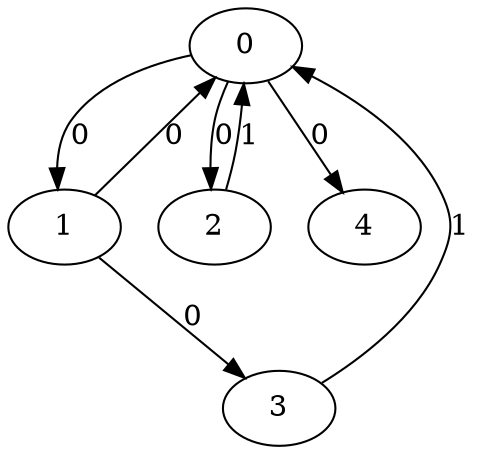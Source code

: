 // Source:178 Canonical: -1 0 0 -1 0 0 -1 -1 0 -1 1 -1 -1 -1 -1 1 -1 -1 -1 -1 -1 -1 -1 -1 -1
digraph HRA_from_178_graph_000 {
  0 -> 1 [label="0"];
  0 -> 2 [label="0"];
  1 -> 0 [label="0"];
  1 -> 3 [label="0"];
  2 -> 0 [label="1"];
  3 -> 0 [label="1"];
  0 -> 4 [label="0"];
}

// Source:178 Canonical: -1 0 0 -1 0 0 -1 -1 0 -1 1 -1 -1 -1 -1 1 -1 -1 -1 -1 0 -1 -1 -1 -1
digraph HRA_from_178_graph_001 {
  0 -> 1 [label="0"];
  0 -> 2 [label="0"];
  1 -> 0 [label="0"];
  1 -> 3 [label="0"];
  2 -> 0 [label="1"];
  3 -> 0 [label="1"];
  0 -> 4 [label="0"];
  4 -> 0 [label="0"];
}

// Source:178 Canonical: -1 0 0 -1 -1 0 -1 -1 0 0 1 -1 -1 -1 -1 1 -1 -1 -1 -1 -1 -1 -1 -1 -1
digraph HRA_from_178_graph_002 {
  0 -> 1 [label="0"];
  0 -> 2 [label="0"];
  1 -> 0 [label="0"];
  1 -> 3 [label="0"];
  2 -> 0 [label="1"];
  3 -> 0 [label="1"];
  1 -> 4 [label="0"];
}

// Source:178 Canonical: -1 0 0 -1 0 0 -1 -1 0 0 1 -1 -1 -1 -1 1 -1 -1 -1 -1 -1 -1 -1 -1 -1
digraph HRA_from_178_graph_003 {
  0 -> 1 [label="0"];
  0 -> 2 [label="0"];
  1 -> 0 [label="0"];
  1 -> 3 [label="0"];
  2 -> 0 [label="1"];
  3 -> 0 [label="1"];
  0 -> 4 [label="0"];
  1 -> 4 [label="0"];
}

// Source:178 Canonical: -1 0 0 -1 -1 0 -1 -1 0 0 1 -1 -1 -1 -1 1 -1 -1 -1 -1 0 -1 -1 -1 -1
digraph HRA_from_178_graph_004 {
  0 -> 1 [label="0"];
  0 -> 2 [label="0"];
  1 -> 0 [label="0"];
  1 -> 3 [label="0"];
  2 -> 0 [label="1"];
  3 -> 0 [label="1"];
  4 -> 0 [label="0"];
  1 -> 4 [label="0"];
}

// Source:178 Canonical: -1 0 0 -1 0 0 -1 -1 0 0 1 -1 -1 -1 -1 1 -1 -1 -1 -1 0 -1 -1 -1 -1
digraph HRA_from_178_graph_005 {
  0 -> 1 [label="0"];
  0 -> 2 [label="0"];
  1 -> 0 [label="0"];
  1 -> 3 [label="0"];
  2 -> 0 [label="1"];
  3 -> 0 [label="1"];
  0 -> 4 [label="0"];
  4 -> 0 [label="0"];
  1 -> 4 [label="0"];
}

// Source:178 Canonical: -1 0 0 -1 0 0 -1 -1 0 -1 1 -1 -1 -1 -1 1 -1 -1 -1 -1 -1 0 -1 -1 -1
digraph HRA_from_178_graph_006 {
  0 -> 1 [label="0"];
  0 -> 2 [label="0"];
  1 -> 0 [label="0"];
  1 -> 3 [label="0"];
  2 -> 0 [label="1"];
  3 -> 0 [label="1"];
  0 -> 4 [label="0"];
  4 -> 1 [label="0"];
}

// Source:178 Canonical: -1 0 0 -1 0 0 -1 -1 0 -1 1 -1 -1 -1 -1 1 -1 -1 -1 -1 0 0 -1 -1 -1
digraph HRA_from_178_graph_007 {
  0 -> 1 [label="0"];
  0 -> 2 [label="0"];
  1 -> 0 [label="0"];
  1 -> 3 [label="0"];
  2 -> 0 [label="1"];
  3 -> 0 [label="1"];
  0 -> 4 [label="0"];
  4 -> 0 [label="0"];
  4 -> 1 [label="0"];
}

// Source:178 Canonical: -1 0 0 -1 -1 0 -1 -1 0 0 1 -1 -1 -1 -1 1 -1 -1 -1 -1 -1 0 -1 -1 -1
digraph HRA_from_178_graph_008 {
  0 -> 1 [label="0"];
  0 -> 2 [label="0"];
  1 -> 0 [label="0"];
  1 -> 3 [label="0"];
  2 -> 0 [label="1"];
  3 -> 0 [label="1"];
  1 -> 4 [label="0"];
  4 -> 1 [label="0"];
}

// Source:178 Canonical: -1 0 0 -1 0 0 -1 -1 0 0 1 -1 -1 -1 -1 1 -1 -1 -1 -1 -1 0 -1 -1 -1
digraph HRA_from_178_graph_009 {
  0 -> 1 [label="0"];
  0 -> 2 [label="0"];
  1 -> 0 [label="0"];
  1 -> 3 [label="0"];
  2 -> 0 [label="1"];
  3 -> 0 [label="1"];
  0 -> 4 [label="0"];
  1 -> 4 [label="0"];
  4 -> 1 [label="0"];
}

// Source:178 Canonical: -1 0 0 -1 -1 0 -1 -1 0 0 1 -1 -1 -1 -1 1 -1 -1 -1 -1 0 0 -1 -1 -1
digraph HRA_from_178_graph_010 {
  0 -> 1 [label="0"];
  0 -> 2 [label="0"];
  1 -> 0 [label="0"];
  1 -> 3 [label="0"];
  2 -> 0 [label="1"];
  3 -> 0 [label="1"];
  4 -> 0 [label="0"];
  1 -> 4 [label="0"];
  4 -> 1 [label="0"];
}

// Source:178 Canonical: -1 0 0 -1 0 0 -1 -1 0 0 1 -1 -1 -1 -1 1 -1 -1 -1 -1 0 0 -1 -1 -1
digraph HRA_from_178_graph_011 {
  0 -> 1 [label="0"];
  0 -> 2 [label="0"];
  1 -> 0 [label="0"];
  1 -> 3 [label="0"];
  2 -> 0 [label="1"];
  3 -> 0 [label="1"];
  0 -> 4 [label="0"];
  4 -> 0 [label="0"];
  1 -> 4 [label="0"];
  4 -> 1 [label="0"];
}

// Source:178 Canonical: -1 0 0 -1 -1 0 -1 -1 0 -1 1 -1 -1 -1 0 1 -1 -1 -1 -1 -1 -1 -1 -1 -1
digraph HRA_from_178_graph_012 {
  0 -> 1 [label="0"];
  0 -> 2 [label="0"];
  1 -> 0 [label="0"];
  1 -> 3 [label="0"];
  2 -> 0 [label="1"];
  3 -> 0 [label="1"];
  2 -> 4 [label="0"];
}

// Source:178 Canonical: -1 0 0 -1 0 0 -1 -1 0 -1 1 -1 -1 -1 0 1 -1 -1 -1 -1 -1 -1 -1 -1 -1
digraph HRA_from_178_graph_013 {
  0 -> 1 [label="0"];
  0 -> 2 [label="0"];
  1 -> 0 [label="0"];
  1 -> 3 [label="0"];
  2 -> 0 [label="1"];
  3 -> 0 [label="1"];
  0 -> 4 [label="0"];
  2 -> 4 [label="0"];
}

// Source:178 Canonical: -1 0 0 -1 -1 0 -1 -1 0 -1 1 -1 -1 -1 0 1 -1 -1 -1 -1 0 -1 -1 -1 -1
digraph HRA_from_178_graph_014 {
  0 -> 1 [label="0"];
  0 -> 2 [label="0"];
  1 -> 0 [label="0"];
  1 -> 3 [label="0"];
  2 -> 0 [label="1"];
  3 -> 0 [label="1"];
  4 -> 0 [label="0"];
  2 -> 4 [label="0"];
}

// Source:178 Canonical: -1 0 0 -1 0 0 -1 -1 0 -1 1 -1 -1 -1 0 1 -1 -1 -1 -1 0 -1 -1 -1 -1
digraph HRA_from_178_graph_015 {
  0 -> 1 [label="0"];
  0 -> 2 [label="0"];
  1 -> 0 [label="0"];
  1 -> 3 [label="0"];
  2 -> 0 [label="1"];
  3 -> 0 [label="1"];
  0 -> 4 [label="0"];
  4 -> 0 [label="0"];
  2 -> 4 [label="0"];
}

// Source:178 Canonical: -1 0 0 -1 -1 0 -1 -1 0 0 1 -1 -1 -1 0 1 -1 -1 -1 -1 -1 -1 -1 -1 -1
digraph HRA_from_178_graph_016 {
  0 -> 1 [label="0"];
  0 -> 2 [label="0"];
  1 -> 0 [label="0"];
  1 -> 3 [label="0"];
  2 -> 0 [label="1"];
  3 -> 0 [label="1"];
  1 -> 4 [label="0"];
  2 -> 4 [label="0"];
}

// Source:178 Canonical: -1 0 0 -1 0 0 -1 -1 0 0 1 -1 -1 -1 0 1 -1 -1 -1 -1 -1 -1 -1 -1 -1
digraph HRA_from_178_graph_017 {
  0 -> 1 [label="0"];
  0 -> 2 [label="0"];
  1 -> 0 [label="0"];
  1 -> 3 [label="0"];
  2 -> 0 [label="1"];
  3 -> 0 [label="1"];
  0 -> 4 [label="0"];
  1 -> 4 [label="0"];
  2 -> 4 [label="0"];
}

// Source:178 Canonical: -1 0 0 -1 -1 0 -1 -1 0 0 1 -1 -1 -1 0 1 -1 -1 -1 -1 0 -1 -1 -1 -1
digraph HRA_from_178_graph_018 {
  0 -> 1 [label="0"];
  0 -> 2 [label="0"];
  1 -> 0 [label="0"];
  1 -> 3 [label="0"];
  2 -> 0 [label="1"];
  3 -> 0 [label="1"];
  4 -> 0 [label="0"];
  1 -> 4 [label="0"];
  2 -> 4 [label="0"];
}

// Source:178 Canonical: -1 0 0 -1 0 0 -1 -1 0 0 1 -1 -1 -1 0 1 -1 -1 -1 -1 0 -1 -1 -1 -1
digraph HRA_from_178_graph_019 {
  0 -> 1 [label="0"];
  0 -> 2 [label="0"];
  1 -> 0 [label="0"];
  1 -> 3 [label="0"];
  2 -> 0 [label="1"];
  3 -> 0 [label="1"];
  0 -> 4 [label="0"];
  4 -> 0 [label="0"];
  1 -> 4 [label="0"];
  2 -> 4 [label="0"];
}

// Source:178 Canonical: -1 0 0 -1 -1 0 -1 -1 0 -1 1 -1 -1 -1 0 1 -1 -1 -1 -1 -1 0 -1 -1 -1
digraph HRA_from_178_graph_020 {
  0 -> 1 [label="0"];
  0 -> 2 [label="0"];
  1 -> 0 [label="0"];
  1 -> 3 [label="0"];
  2 -> 0 [label="1"];
  3 -> 0 [label="1"];
  4 -> 1 [label="0"];
  2 -> 4 [label="0"];
}

// Source:178 Canonical: -1 0 0 -1 0 0 -1 -1 0 -1 1 -1 -1 -1 0 1 -1 -1 -1 -1 -1 0 -1 -1 -1
digraph HRA_from_178_graph_021 {
  0 -> 1 [label="0"];
  0 -> 2 [label="0"];
  1 -> 0 [label="0"];
  1 -> 3 [label="0"];
  2 -> 0 [label="1"];
  3 -> 0 [label="1"];
  0 -> 4 [label="0"];
  4 -> 1 [label="0"];
  2 -> 4 [label="0"];
}

// Source:178 Canonical: -1 0 0 -1 -1 0 -1 -1 0 -1 1 -1 -1 -1 0 1 -1 -1 -1 -1 0 0 -1 -1 -1
digraph HRA_from_178_graph_022 {
  0 -> 1 [label="0"];
  0 -> 2 [label="0"];
  1 -> 0 [label="0"];
  1 -> 3 [label="0"];
  2 -> 0 [label="1"];
  3 -> 0 [label="1"];
  4 -> 0 [label="0"];
  4 -> 1 [label="0"];
  2 -> 4 [label="0"];
}

// Source:178 Canonical: -1 0 0 -1 0 0 -1 -1 0 -1 1 -1 -1 -1 0 1 -1 -1 -1 -1 0 0 -1 -1 -1
digraph HRA_from_178_graph_023 {
  0 -> 1 [label="0"];
  0 -> 2 [label="0"];
  1 -> 0 [label="0"];
  1 -> 3 [label="0"];
  2 -> 0 [label="1"];
  3 -> 0 [label="1"];
  0 -> 4 [label="0"];
  4 -> 0 [label="0"];
  4 -> 1 [label="0"];
  2 -> 4 [label="0"];
}

// Source:178 Canonical: -1 0 0 -1 -1 0 -1 -1 0 0 1 -1 -1 -1 0 1 -1 -1 -1 -1 -1 0 -1 -1 -1
digraph HRA_from_178_graph_024 {
  0 -> 1 [label="0"];
  0 -> 2 [label="0"];
  1 -> 0 [label="0"];
  1 -> 3 [label="0"];
  2 -> 0 [label="1"];
  3 -> 0 [label="1"];
  1 -> 4 [label="0"];
  4 -> 1 [label="0"];
  2 -> 4 [label="0"];
}

// Source:178 Canonical: -1 0 0 -1 0 0 -1 -1 0 0 1 -1 -1 -1 0 1 -1 -1 -1 -1 -1 0 -1 -1 -1
digraph HRA_from_178_graph_025 {
  0 -> 1 [label="0"];
  0 -> 2 [label="0"];
  1 -> 0 [label="0"];
  1 -> 3 [label="0"];
  2 -> 0 [label="1"];
  3 -> 0 [label="1"];
  0 -> 4 [label="0"];
  1 -> 4 [label="0"];
  4 -> 1 [label="0"];
  2 -> 4 [label="0"];
}

// Source:178 Canonical: -1 0 0 -1 -1 0 -1 -1 0 0 1 -1 -1 -1 0 1 -1 -1 -1 -1 0 0 -1 -1 -1
digraph HRA_from_178_graph_026 {
  0 -> 1 [label="0"];
  0 -> 2 [label="0"];
  1 -> 0 [label="0"];
  1 -> 3 [label="0"];
  2 -> 0 [label="1"];
  3 -> 0 [label="1"];
  4 -> 0 [label="0"];
  1 -> 4 [label="0"];
  4 -> 1 [label="0"];
  2 -> 4 [label="0"];
}

// Source:178 Canonical: -1 0 0 -1 0 0 -1 -1 0 0 1 -1 -1 -1 0 1 -1 -1 -1 -1 0 0 -1 -1 -1
digraph HRA_from_178_graph_027 {
  0 -> 1 [label="0"];
  0 -> 2 [label="0"];
  1 -> 0 [label="0"];
  1 -> 3 [label="0"];
  2 -> 0 [label="1"];
  3 -> 0 [label="1"];
  0 -> 4 [label="0"];
  4 -> 0 [label="0"];
  1 -> 4 [label="0"];
  4 -> 1 [label="0"];
  2 -> 4 [label="0"];
}

// Source:178 Canonical: -1 0 0 -1 0 0 -1 -1 0 -1 1 -1 -1 -1 -1 1 -1 -1 -1 -1 -1 -1 0 -1 -1
digraph HRA_from_178_graph_028 {
  0 -> 1 [label="0"];
  0 -> 2 [label="0"];
  1 -> 0 [label="0"];
  1 -> 3 [label="0"];
  2 -> 0 [label="1"];
  3 -> 0 [label="1"];
  0 -> 4 [label="0"];
  4 -> 2 [label="0"];
}

// Source:178 Canonical: -1 0 0 -1 0 0 -1 -1 0 -1 1 -1 -1 -1 -1 1 -1 -1 -1 -1 0 -1 0 -1 -1
digraph HRA_from_178_graph_029 {
  0 -> 1 [label="0"];
  0 -> 2 [label="0"];
  1 -> 0 [label="0"];
  1 -> 3 [label="0"];
  2 -> 0 [label="1"];
  3 -> 0 [label="1"];
  0 -> 4 [label="0"];
  4 -> 0 [label="0"];
  4 -> 2 [label="0"];
}

// Source:178 Canonical: -1 0 0 -1 -1 0 -1 -1 0 0 1 -1 -1 -1 -1 1 -1 -1 -1 -1 -1 -1 0 -1 -1
digraph HRA_from_178_graph_030 {
  0 -> 1 [label="0"];
  0 -> 2 [label="0"];
  1 -> 0 [label="0"];
  1 -> 3 [label="0"];
  2 -> 0 [label="1"];
  3 -> 0 [label="1"];
  1 -> 4 [label="0"];
  4 -> 2 [label="0"];
}

// Source:178 Canonical: -1 0 0 -1 0 0 -1 -1 0 0 1 -1 -1 -1 -1 1 -1 -1 -1 -1 -1 -1 0 -1 -1
digraph HRA_from_178_graph_031 {
  0 -> 1 [label="0"];
  0 -> 2 [label="0"];
  1 -> 0 [label="0"];
  1 -> 3 [label="0"];
  2 -> 0 [label="1"];
  3 -> 0 [label="1"];
  0 -> 4 [label="0"];
  1 -> 4 [label="0"];
  4 -> 2 [label="0"];
}

// Source:178 Canonical: -1 0 0 -1 -1 0 -1 -1 0 0 1 -1 -1 -1 -1 1 -1 -1 -1 -1 0 -1 0 -1 -1
digraph HRA_from_178_graph_032 {
  0 -> 1 [label="0"];
  0 -> 2 [label="0"];
  1 -> 0 [label="0"];
  1 -> 3 [label="0"];
  2 -> 0 [label="1"];
  3 -> 0 [label="1"];
  4 -> 0 [label="0"];
  1 -> 4 [label="0"];
  4 -> 2 [label="0"];
}

// Source:178 Canonical: -1 0 0 -1 0 0 -1 -1 0 0 1 -1 -1 -1 -1 1 -1 -1 -1 -1 0 -1 0 -1 -1
digraph HRA_from_178_graph_033 {
  0 -> 1 [label="0"];
  0 -> 2 [label="0"];
  1 -> 0 [label="0"];
  1 -> 3 [label="0"];
  2 -> 0 [label="1"];
  3 -> 0 [label="1"];
  0 -> 4 [label="0"];
  4 -> 0 [label="0"];
  1 -> 4 [label="0"];
  4 -> 2 [label="0"];
}

// Source:178 Canonical: -1 0 0 -1 0 0 -1 -1 0 -1 1 -1 -1 -1 -1 1 -1 -1 -1 -1 -1 0 0 -1 -1
digraph HRA_from_178_graph_034 {
  0 -> 1 [label="0"];
  0 -> 2 [label="0"];
  1 -> 0 [label="0"];
  1 -> 3 [label="0"];
  2 -> 0 [label="1"];
  3 -> 0 [label="1"];
  0 -> 4 [label="0"];
  4 -> 1 [label="0"];
  4 -> 2 [label="0"];
}

// Source:178 Canonical: -1 0 0 -1 0 0 -1 -1 0 -1 1 -1 -1 -1 -1 1 -1 -1 -1 -1 0 0 0 -1 -1
digraph HRA_from_178_graph_035 {
  0 -> 1 [label="0"];
  0 -> 2 [label="0"];
  1 -> 0 [label="0"];
  1 -> 3 [label="0"];
  2 -> 0 [label="1"];
  3 -> 0 [label="1"];
  0 -> 4 [label="0"];
  4 -> 0 [label="0"];
  4 -> 1 [label="0"];
  4 -> 2 [label="0"];
}

// Source:178 Canonical: -1 0 0 -1 -1 0 -1 -1 0 0 1 -1 -1 -1 -1 1 -1 -1 -1 -1 -1 0 0 -1 -1
digraph HRA_from_178_graph_036 {
  0 -> 1 [label="0"];
  0 -> 2 [label="0"];
  1 -> 0 [label="0"];
  1 -> 3 [label="0"];
  2 -> 0 [label="1"];
  3 -> 0 [label="1"];
  1 -> 4 [label="0"];
  4 -> 1 [label="0"];
  4 -> 2 [label="0"];
}

// Source:178 Canonical: -1 0 0 -1 0 0 -1 -1 0 0 1 -1 -1 -1 -1 1 -1 -1 -1 -1 -1 0 0 -1 -1
digraph HRA_from_178_graph_037 {
  0 -> 1 [label="0"];
  0 -> 2 [label="0"];
  1 -> 0 [label="0"];
  1 -> 3 [label="0"];
  2 -> 0 [label="1"];
  3 -> 0 [label="1"];
  0 -> 4 [label="0"];
  1 -> 4 [label="0"];
  4 -> 1 [label="0"];
  4 -> 2 [label="0"];
}

// Source:178 Canonical: -1 0 0 -1 -1 0 -1 -1 0 0 1 -1 -1 -1 -1 1 -1 -1 -1 -1 0 0 0 -1 -1
digraph HRA_from_178_graph_038 {
  0 -> 1 [label="0"];
  0 -> 2 [label="0"];
  1 -> 0 [label="0"];
  1 -> 3 [label="0"];
  2 -> 0 [label="1"];
  3 -> 0 [label="1"];
  4 -> 0 [label="0"];
  1 -> 4 [label="0"];
  4 -> 1 [label="0"];
  4 -> 2 [label="0"];
}

// Source:178 Canonical: -1 0 0 -1 0 0 -1 -1 0 0 1 -1 -1 -1 -1 1 -1 -1 -1 -1 0 0 0 -1 -1
digraph HRA_from_178_graph_039 {
  0 -> 1 [label="0"];
  0 -> 2 [label="0"];
  1 -> 0 [label="0"];
  1 -> 3 [label="0"];
  2 -> 0 [label="1"];
  3 -> 0 [label="1"];
  0 -> 4 [label="0"];
  4 -> 0 [label="0"];
  1 -> 4 [label="0"];
  4 -> 1 [label="0"];
  4 -> 2 [label="0"];
}

// Source:178 Canonical: -1 0 0 -1 -1 0 -1 -1 0 -1 1 -1 -1 -1 0 1 -1 -1 -1 -1 -1 -1 0 -1 -1
digraph HRA_from_178_graph_040 {
  0 -> 1 [label="0"];
  0 -> 2 [label="0"];
  1 -> 0 [label="0"];
  1 -> 3 [label="0"];
  2 -> 0 [label="1"];
  3 -> 0 [label="1"];
  2 -> 4 [label="0"];
  4 -> 2 [label="0"];
}

// Source:178 Canonical: -1 0 0 -1 0 0 -1 -1 0 -1 1 -1 -1 -1 0 1 -1 -1 -1 -1 -1 -1 0 -1 -1
digraph HRA_from_178_graph_041 {
  0 -> 1 [label="0"];
  0 -> 2 [label="0"];
  1 -> 0 [label="0"];
  1 -> 3 [label="0"];
  2 -> 0 [label="1"];
  3 -> 0 [label="1"];
  0 -> 4 [label="0"];
  2 -> 4 [label="0"];
  4 -> 2 [label="0"];
}

// Source:178 Canonical: -1 0 0 -1 -1 0 -1 -1 0 -1 1 -1 -1 -1 0 1 -1 -1 -1 -1 0 -1 0 -1 -1
digraph HRA_from_178_graph_042 {
  0 -> 1 [label="0"];
  0 -> 2 [label="0"];
  1 -> 0 [label="0"];
  1 -> 3 [label="0"];
  2 -> 0 [label="1"];
  3 -> 0 [label="1"];
  4 -> 0 [label="0"];
  2 -> 4 [label="0"];
  4 -> 2 [label="0"];
}

// Source:178 Canonical: -1 0 0 -1 0 0 -1 -1 0 -1 1 -1 -1 -1 0 1 -1 -1 -1 -1 0 -1 0 -1 -1
digraph HRA_from_178_graph_043 {
  0 -> 1 [label="0"];
  0 -> 2 [label="0"];
  1 -> 0 [label="0"];
  1 -> 3 [label="0"];
  2 -> 0 [label="1"];
  3 -> 0 [label="1"];
  0 -> 4 [label="0"];
  4 -> 0 [label="0"];
  2 -> 4 [label="0"];
  4 -> 2 [label="0"];
}

// Source:178 Canonical: -1 0 0 -1 -1 0 -1 -1 0 0 1 -1 -1 -1 0 1 -1 -1 -1 -1 -1 -1 0 -1 -1
digraph HRA_from_178_graph_044 {
  0 -> 1 [label="0"];
  0 -> 2 [label="0"];
  1 -> 0 [label="0"];
  1 -> 3 [label="0"];
  2 -> 0 [label="1"];
  3 -> 0 [label="1"];
  1 -> 4 [label="0"];
  2 -> 4 [label="0"];
  4 -> 2 [label="0"];
}

// Source:178 Canonical: -1 0 0 -1 0 0 -1 -1 0 0 1 -1 -1 -1 0 1 -1 -1 -1 -1 -1 -1 0 -1 -1
digraph HRA_from_178_graph_045 {
  0 -> 1 [label="0"];
  0 -> 2 [label="0"];
  1 -> 0 [label="0"];
  1 -> 3 [label="0"];
  2 -> 0 [label="1"];
  3 -> 0 [label="1"];
  0 -> 4 [label="0"];
  1 -> 4 [label="0"];
  2 -> 4 [label="0"];
  4 -> 2 [label="0"];
}

// Source:178 Canonical: -1 0 0 -1 -1 0 -1 -1 0 0 1 -1 -1 -1 0 1 -1 -1 -1 -1 0 -1 0 -1 -1
digraph HRA_from_178_graph_046 {
  0 -> 1 [label="0"];
  0 -> 2 [label="0"];
  1 -> 0 [label="0"];
  1 -> 3 [label="0"];
  2 -> 0 [label="1"];
  3 -> 0 [label="1"];
  4 -> 0 [label="0"];
  1 -> 4 [label="0"];
  2 -> 4 [label="0"];
  4 -> 2 [label="0"];
}

// Source:178 Canonical: -1 0 0 -1 0 0 -1 -1 0 0 1 -1 -1 -1 0 1 -1 -1 -1 -1 0 -1 0 -1 -1
digraph HRA_from_178_graph_047 {
  0 -> 1 [label="0"];
  0 -> 2 [label="0"];
  1 -> 0 [label="0"];
  1 -> 3 [label="0"];
  2 -> 0 [label="1"];
  3 -> 0 [label="1"];
  0 -> 4 [label="0"];
  4 -> 0 [label="0"];
  1 -> 4 [label="0"];
  2 -> 4 [label="0"];
  4 -> 2 [label="0"];
}

// Source:178 Canonical: -1 0 0 -1 -1 0 -1 -1 0 -1 1 -1 -1 -1 0 1 -1 -1 -1 -1 -1 0 0 -1 -1
digraph HRA_from_178_graph_048 {
  0 -> 1 [label="0"];
  0 -> 2 [label="0"];
  1 -> 0 [label="0"];
  1 -> 3 [label="0"];
  2 -> 0 [label="1"];
  3 -> 0 [label="1"];
  4 -> 1 [label="0"];
  2 -> 4 [label="0"];
  4 -> 2 [label="0"];
}

// Source:178 Canonical: -1 0 0 -1 0 0 -1 -1 0 -1 1 -1 -1 -1 0 1 -1 -1 -1 -1 -1 0 0 -1 -1
digraph HRA_from_178_graph_049 {
  0 -> 1 [label="0"];
  0 -> 2 [label="0"];
  1 -> 0 [label="0"];
  1 -> 3 [label="0"];
  2 -> 0 [label="1"];
  3 -> 0 [label="1"];
  0 -> 4 [label="0"];
  4 -> 1 [label="0"];
  2 -> 4 [label="0"];
  4 -> 2 [label="0"];
}

// Source:178 Canonical: -1 0 0 -1 -1 0 -1 -1 0 -1 1 -1 -1 -1 0 1 -1 -1 -1 -1 0 0 0 -1 -1
digraph HRA_from_178_graph_050 {
  0 -> 1 [label="0"];
  0 -> 2 [label="0"];
  1 -> 0 [label="0"];
  1 -> 3 [label="0"];
  2 -> 0 [label="1"];
  3 -> 0 [label="1"];
  4 -> 0 [label="0"];
  4 -> 1 [label="0"];
  2 -> 4 [label="0"];
  4 -> 2 [label="0"];
}

// Source:178 Canonical: -1 0 0 -1 0 0 -1 -1 0 -1 1 -1 -1 -1 0 1 -1 -1 -1 -1 0 0 0 -1 -1
digraph HRA_from_178_graph_051 {
  0 -> 1 [label="0"];
  0 -> 2 [label="0"];
  1 -> 0 [label="0"];
  1 -> 3 [label="0"];
  2 -> 0 [label="1"];
  3 -> 0 [label="1"];
  0 -> 4 [label="0"];
  4 -> 0 [label="0"];
  4 -> 1 [label="0"];
  2 -> 4 [label="0"];
  4 -> 2 [label="0"];
}

// Source:178 Canonical: -1 0 0 -1 -1 0 -1 -1 0 0 1 -1 -1 -1 0 1 -1 -1 -1 -1 -1 0 0 -1 -1
digraph HRA_from_178_graph_052 {
  0 -> 1 [label="0"];
  0 -> 2 [label="0"];
  1 -> 0 [label="0"];
  1 -> 3 [label="0"];
  2 -> 0 [label="1"];
  3 -> 0 [label="1"];
  1 -> 4 [label="0"];
  4 -> 1 [label="0"];
  2 -> 4 [label="0"];
  4 -> 2 [label="0"];
}

// Source:178 Canonical: -1 0 0 -1 0 0 -1 -1 0 0 1 -1 -1 -1 0 1 -1 -1 -1 -1 -1 0 0 -1 -1
digraph HRA_from_178_graph_053 {
  0 -> 1 [label="0"];
  0 -> 2 [label="0"];
  1 -> 0 [label="0"];
  1 -> 3 [label="0"];
  2 -> 0 [label="1"];
  3 -> 0 [label="1"];
  0 -> 4 [label="0"];
  1 -> 4 [label="0"];
  4 -> 1 [label="0"];
  2 -> 4 [label="0"];
  4 -> 2 [label="0"];
}

// Source:178 Canonical: -1 0 0 -1 -1 0 -1 -1 0 0 1 -1 -1 -1 0 1 -1 -1 -1 -1 0 0 0 -1 -1
digraph HRA_from_178_graph_054 {
  0 -> 1 [label="0"];
  0 -> 2 [label="0"];
  1 -> 0 [label="0"];
  1 -> 3 [label="0"];
  2 -> 0 [label="1"];
  3 -> 0 [label="1"];
  4 -> 0 [label="0"];
  1 -> 4 [label="0"];
  4 -> 1 [label="0"];
  2 -> 4 [label="0"];
  4 -> 2 [label="0"];
}

// Source:178 Canonical: -1 0 0 -1 0 0 -1 -1 0 0 1 -1 -1 -1 0 1 -1 -1 -1 -1 0 0 0 -1 -1
digraph HRA_from_178_graph_055 {
  0 -> 1 [label="0"];
  0 -> 2 [label="0"];
  1 -> 0 [label="0"];
  1 -> 3 [label="0"];
  2 -> 0 [label="1"];
  3 -> 0 [label="1"];
  0 -> 4 [label="0"];
  4 -> 0 [label="0"];
  1 -> 4 [label="0"];
  4 -> 1 [label="0"];
  2 -> 4 [label="0"];
  4 -> 2 [label="0"];
}

// Source:178 Canonical: -1 0 0 -1 -1 0 -1 -1 0 -1 1 -1 -1 -1 -1 1 -1 -1 -1 0 -1 -1 -1 -1 -1
digraph HRA_from_178_graph_056 {
  0 -> 1 [label="0"];
  0 -> 2 [label="0"];
  1 -> 0 [label="0"];
  1 -> 3 [label="0"];
  2 -> 0 [label="1"];
  3 -> 0 [label="1"];
  3 -> 4 [label="0"];
}

// Source:178 Canonical: -1 0 0 -1 0 0 -1 -1 0 -1 1 -1 -1 -1 -1 1 -1 -1 -1 0 -1 -1 -1 -1 -1
digraph HRA_from_178_graph_057 {
  0 -> 1 [label="0"];
  0 -> 2 [label="0"];
  1 -> 0 [label="0"];
  1 -> 3 [label="0"];
  2 -> 0 [label="1"];
  3 -> 0 [label="1"];
  0 -> 4 [label="0"];
  3 -> 4 [label="0"];
}

// Source:178 Canonical: -1 0 0 -1 -1 0 -1 -1 0 -1 1 -1 -1 -1 -1 1 -1 -1 -1 0 0 -1 -1 -1 -1
digraph HRA_from_178_graph_058 {
  0 -> 1 [label="0"];
  0 -> 2 [label="0"];
  1 -> 0 [label="0"];
  1 -> 3 [label="0"];
  2 -> 0 [label="1"];
  3 -> 0 [label="1"];
  4 -> 0 [label="0"];
  3 -> 4 [label="0"];
}

// Source:178 Canonical: -1 0 0 -1 0 0 -1 -1 0 -1 1 -1 -1 -1 -1 1 -1 -1 -1 0 0 -1 -1 -1 -1
digraph HRA_from_178_graph_059 {
  0 -> 1 [label="0"];
  0 -> 2 [label="0"];
  1 -> 0 [label="0"];
  1 -> 3 [label="0"];
  2 -> 0 [label="1"];
  3 -> 0 [label="1"];
  0 -> 4 [label="0"];
  4 -> 0 [label="0"];
  3 -> 4 [label="0"];
}

// Source:178 Canonical: -1 0 0 -1 -1 0 -1 -1 0 0 1 -1 -1 -1 -1 1 -1 -1 -1 0 -1 -1 -1 -1 -1
digraph HRA_from_178_graph_060 {
  0 -> 1 [label="0"];
  0 -> 2 [label="0"];
  1 -> 0 [label="0"];
  1 -> 3 [label="0"];
  2 -> 0 [label="1"];
  3 -> 0 [label="1"];
  1 -> 4 [label="0"];
  3 -> 4 [label="0"];
}

// Source:178 Canonical: -1 0 0 -1 0 0 -1 -1 0 0 1 -1 -1 -1 -1 1 -1 -1 -1 0 -1 -1 -1 -1 -1
digraph HRA_from_178_graph_061 {
  0 -> 1 [label="0"];
  0 -> 2 [label="0"];
  1 -> 0 [label="0"];
  1 -> 3 [label="0"];
  2 -> 0 [label="1"];
  3 -> 0 [label="1"];
  0 -> 4 [label="0"];
  1 -> 4 [label="0"];
  3 -> 4 [label="0"];
}

// Source:178 Canonical: -1 0 0 -1 -1 0 -1 -1 0 0 1 -1 -1 -1 -1 1 -1 -1 -1 0 0 -1 -1 -1 -1
digraph HRA_from_178_graph_062 {
  0 -> 1 [label="0"];
  0 -> 2 [label="0"];
  1 -> 0 [label="0"];
  1 -> 3 [label="0"];
  2 -> 0 [label="1"];
  3 -> 0 [label="1"];
  4 -> 0 [label="0"];
  1 -> 4 [label="0"];
  3 -> 4 [label="0"];
}

// Source:178 Canonical: -1 0 0 -1 0 0 -1 -1 0 0 1 -1 -1 -1 -1 1 -1 -1 -1 0 0 -1 -1 -1 -1
digraph HRA_from_178_graph_063 {
  0 -> 1 [label="0"];
  0 -> 2 [label="0"];
  1 -> 0 [label="0"];
  1 -> 3 [label="0"];
  2 -> 0 [label="1"];
  3 -> 0 [label="1"];
  0 -> 4 [label="0"];
  4 -> 0 [label="0"];
  1 -> 4 [label="0"];
  3 -> 4 [label="0"];
}

// Source:178 Canonical: -1 0 0 -1 -1 0 -1 -1 0 -1 1 -1 -1 -1 -1 1 -1 -1 -1 0 -1 0 -1 -1 -1
digraph HRA_from_178_graph_064 {
  0 -> 1 [label="0"];
  0 -> 2 [label="0"];
  1 -> 0 [label="0"];
  1 -> 3 [label="0"];
  2 -> 0 [label="1"];
  3 -> 0 [label="1"];
  4 -> 1 [label="0"];
  3 -> 4 [label="0"];
}

// Source:178 Canonical: -1 0 0 -1 0 0 -1 -1 0 -1 1 -1 -1 -1 -1 1 -1 -1 -1 0 -1 0 -1 -1 -1
digraph HRA_from_178_graph_065 {
  0 -> 1 [label="0"];
  0 -> 2 [label="0"];
  1 -> 0 [label="0"];
  1 -> 3 [label="0"];
  2 -> 0 [label="1"];
  3 -> 0 [label="1"];
  0 -> 4 [label="0"];
  4 -> 1 [label="0"];
  3 -> 4 [label="0"];
}

// Source:178 Canonical: -1 0 0 -1 -1 0 -1 -1 0 -1 1 -1 -1 -1 -1 1 -1 -1 -1 0 0 0 -1 -1 -1
digraph HRA_from_178_graph_066 {
  0 -> 1 [label="0"];
  0 -> 2 [label="0"];
  1 -> 0 [label="0"];
  1 -> 3 [label="0"];
  2 -> 0 [label="1"];
  3 -> 0 [label="1"];
  4 -> 0 [label="0"];
  4 -> 1 [label="0"];
  3 -> 4 [label="0"];
}

// Source:178 Canonical: -1 0 0 -1 0 0 -1 -1 0 -1 1 -1 -1 -1 -1 1 -1 -1 -1 0 0 0 -1 -1 -1
digraph HRA_from_178_graph_067 {
  0 -> 1 [label="0"];
  0 -> 2 [label="0"];
  1 -> 0 [label="0"];
  1 -> 3 [label="0"];
  2 -> 0 [label="1"];
  3 -> 0 [label="1"];
  0 -> 4 [label="0"];
  4 -> 0 [label="0"];
  4 -> 1 [label="0"];
  3 -> 4 [label="0"];
}

// Source:178 Canonical: -1 0 0 -1 -1 0 -1 -1 0 0 1 -1 -1 -1 -1 1 -1 -1 -1 0 -1 0 -1 -1 -1
digraph HRA_from_178_graph_068 {
  0 -> 1 [label="0"];
  0 -> 2 [label="0"];
  1 -> 0 [label="0"];
  1 -> 3 [label="0"];
  2 -> 0 [label="1"];
  3 -> 0 [label="1"];
  1 -> 4 [label="0"];
  4 -> 1 [label="0"];
  3 -> 4 [label="0"];
}

// Source:178 Canonical: -1 0 0 -1 0 0 -1 -1 0 0 1 -1 -1 -1 -1 1 -1 -1 -1 0 -1 0 -1 -1 -1
digraph HRA_from_178_graph_069 {
  0 -> 1 [label="0"];
  0 -> 2 [label="0"];
  1 -> 0 [label="0"];
  1 -> 3 [label="0"];
  2 -> 0 [label="1"];
  3 -> 0 [label="1"];
  0 -> 4 [label="0"];
  1 -> 4 [label="0"];
  4 -> 1 [label="0"];
  3 -> 4 [label="0"];
}

// Source:178 Canonical: -1 0 0 -1 -1 0 -1 -1 0 0 1 -1 -1 -1 -1 1 -1 -1 -1 0 0 0 -1 -1 -1
digraph HRA_from_178_graph_070 {
  0 -> 1 [label="0"];
  0 -> 2 [label="0"];
  1 -> 0 [label="0"];
  1 -> 3 [label="0"];
  2 -> 0 [label="1"];
  3 -> 0 [label="1"];
  4 -> 0 [label="0"];
  1 -> 4 [label="0"];
  4 -> 1 [label="0"];
  3 -> 4 [label="0"];
}

// Source:178 Canonical: -1 0 0 -1 0 0 -1 -1 0 0 1 -1 -1 -1 -1 1 -1 -1 -1 0 0 0 -1 -1 -1
digraph HRA_from_178_graph_071 {
  0 -> 1 [label="0"];
  0 -> 2 [label="0"];
  1 -> 0 [label="0"];
  1 -> 3 [label="0"];
  2 -> 0 [label="1"];
  3 -> 0 [label="1"];
  0 -> 4 [label="0"];
  4 -> 0 [label="0"];
  1 -> 4 [label="0"];
  4 -> 1 [label="0"];
  3 -> 4 [label="0"];
}

// Source:178 Canonical: -1 0 0 -1 -1 0 -1 -1 0 -1 1 -1 -1 -1 0 1 -1 -1 -1 0 -1 -1 -1 -1 -1
digraph HRA_from_178_graph_072 {
  0 -> 1 [label="0"];
  0 -> 2 [label="0"];
  1 -> 0 [label="0"];
  1 -> 3 [label="0"];
  2 -> 0 [label="1"];
  3 -> 0 [label="1"];
  2 -> 4 [label="0"];
  3 -> 4 [label="0"];
}

// Source:178 Canonical: -1 0 0 -1 0 0 -1 -1 0 -1 1 -1 -1 -1 0 1 -1 -1 -1 0 -1 -1 -1 -1 -1
digraph HRA_from_178_graph_073 {
  0 -> 1 [label="0"];
  0 -> 2 [label="0"];
  1 -> 0 [label="0"];
  1 -> 3 [label="0"];
  2 -> 0 [label="1"];
  3 -> 0 [label="1"];
  0 -> 4 [label="0"];
  2 -> 4 [label="0"];
  3 -> 4 [label="0"];
}

// Source:178 Canonical: -1 0 0 -1 -1 0 -1 -1 0 -1 1 -1 -1 -1 0 1 -1 -1 -1 0 0 -1 -1 -1 -1
digraph HRA_from_178_graph_074 {
  0 -> 1 [label="0"];
  0 -> 2 [label="0"];
  1 -> 0 [label="0"];
  1 -> 3 [label="0"];
  2 -> 0 [label="1"];
  3 -> 0 [label="1"];
  4 -> 0 [label="0"];
  2 -> 4 [label="0"];
  3 -> 4 [label="0"];
}

// Source:178 Canonical: -1 0 0 -1 0 0 -1 -1 0 -1 1 -1 -1 -1 0 1 -1 -1 -1 0 0 -1 -1 -1 -1
digraph HRA_from_178_graph_075 {
  0 -> 1 [label="0"];
  0 -> 2 [label="0"];
  1 -> 0 [label="0"];
  1 -> 3 [label="0"];
  2 -> 0 [label="1"];
  3 -> 0 [label="1"];
  0 -> 4 [label="0"];
  4 -> 0 [label="0"];
  2 -> 4 [label="0"];
  3 -> 4 [label="0"];
}

// Source:178 Canonical: -1 0 0 -1 -1 0 -1 -1 0 0 1 -1 -1 -1 0 1 -1 -1 -1 0 -1 -1 -1 -1 -1
digraph HRA_from_178_graph_076 {
  0 -> 1 [label="0"];
  0 -> 2 [label="0"];
  1 -> 0 [label="0"];
  1 -> 3 [label="0"];
  2 -> 0 [label="1"];
  3 -> 0 [label="1"];
  1 -> 4 [label="0"];
  2 -> 4 [label="0"];
  3 -> 4 [label="0"];
}

// Source:178 Canonical: -1 0 0 -1 0 0 -1 -1 0 0 1 -1 -1 -1 0 1 -1 -1 -1 0 -1 -1 -1 -1 -1
digraph HRA_from_178_graph_077 {
  0 -> 1 [label="0"];
  0 -> 2 [label="0"];
  1 -> 0 [label="0"];
  1 -> 3 [label="0"];
  2 -> 0 [label="1"];
  3 -> 0 [label="1"];
  0 -> 4 [label="0"];
  1 -> 4 [label="0"];
  2 -> 4 [label="0"];
  3 -> 4 [label="0"];
}

// Source:178 Canonical: -1 0 0 -1 -1 0 -1 -1 0 0 1 -1 -1 -1 0 1 -1 -1 -1 0 0 -1 -1 -1 -1
digraph HRA_from_178_graph_078 {
  0 -> 1 [label="0"];
  0 -> 2 [label="0"];
  1 -> 0 [label="0"];
  1 -> 3 [label="0"];
  2 -> 0 [label="1"];
  3 -> 0 [label="1"];
  4 -> 0 [label="0"];
  1 -> 4 [label="0"];
  2 -> 4 [label="0"];
  3 -> 4 [label="0"];
}

// Source:178 Canonical: -1 0 0 -1 0 0 -1 -1 0 0 1 -1 -1 -1 0 1 -1 -1 -1 0 0 -1 -1 -1 -1
digraph HRA_from_178_graph_079 {
  0 -> 1 [label="0"];
  0 -> 2 [label="0"];
  1 -> 0 [label="0"];
  1 -> 3 [label="0"];
  2 -> 0 [label="1"];
  3 -> 0 [label="1"];
  0 -> 4 [label="0"];
  4 -> 0 [label="0"];
  1 -> 4 [label="0"];
  2 -> 4 [label="0"];
  3 -> 4 [label="0"];
}

// Source:178 Canonical: -1 0 0 -1 -1 0 -1 -1 0 -1 1 -1 -1 -1 0 1 -1 -1 -1 0 -1 0 -1 -1 -1
digraph HRA_from_178_graph_080 {
  0 -> 1 [label="0"];
  0 -> 2 [label="0"];
  1 -> 0 [label="0"];
  1 -> 3 [label="0"];
  2 -> 0 [label="1"];
  3 -> 0 [label="1"];
  4 -> 1 [label="0"];
  2 -> 4 [label="0"];
  3 -> 4 [label="0"];
}

// Source:178 Canonical: -1 0 0 -1 0 0 -1 -1 0 -1 1 -1 -1 -1 0 1 -1 -1 -1 0 -1 0 -1 -1 -1
digraph HRA_from_178_graph_081 {
  0 -> 1 [label="0"];
  0 -> 2 [label="0"];
  1 -> 0 [label="0"];
  1 -> 3 [label="0"];
  2 -> 0 [label="1"];
  3 -> 0 [label="1"];
  0 -> 4 [label="0"];
  4 -> 1 [label="0"];
  2 -> 4 [label="0"];
  3 -> 4 [label="0"];
}

// Source:178 Canonical: -1 0 0 -1 -1 0 -1 -1 0 -1 1 -1 -1 -1 0 1 -1 -1 -1 0 0 0 -1 -1 -1
digraph HRA_from_178_graph_082 {
  0 -> 1 [label="0"];
  0 -> 2 [label="0"];
  1 -> 0 [label="0"];
  1 -> 3 [label="0"];
  2 -> 0 [label="1"];
  3 -> 0 [label="1"];
  4 -> 0 [label="0"];
  4 -> 1 [label="0"];
  2 -> 4 [label="0"];
  3 -> 4 [label="0"];
}

// Source:178 Canonical: -1 0 0 -1 0 0 -1 -1 0 -1 1 -1 -1 -1 0 1 -1 -1 -1 0 0 0 -1 -1 -1
digraph HRA_from_178_graph_083 {
  0 -> 1 [label="0"];
  0 -> 2 [label="0"];
  1 -> 0 [label="0"];
  1 -> 3 [label="0"];
  2 -> 0 [label="1"];
  3 -> 0 [label="1"];
  0 -> 4 [label="0"];
  4 -> 0 [label="0"];
  4 -> 1 [label="0"];
  2 -> 4 [label="0"];
  3 -> 4 [label="0"];
}

// Source:178 Canonical: -1 0 0 -1 -1 0 -1 -1 0 0 1 -1 -1 -1 0 1 -1 -1 -1 0 -1 0 -1 -1 -1
digraph HRA_from_178_graph_084 {
  0 -> 1 [label="0"];
  0 -> 2 [label="0"];
  1 -> 0 [label="0"];
  1 -> 3 [label="0"];
  2 -> 0 [label="1"];
  3 -> 0 [label="1"];
  1 -> 4 [label="0"];
  4 -> 1 [label="0"];
  2 -> 4 [label="0"];
  3 -> 4 [label="0"];
}

// Source:178 Canonical: -1 0 0 -1 0 0 -1 -1 0 0 1 -1 -1 -1 0 1 -1 -1 -1 0 -1 0 -1 -1 -1
digraph HRA_from_178_graph_085 {
  0 -> 1 [label="0"];
  0 -> 2 [label="0"];
  1 -> 0 [label="0"];
  1 -> 3 [label="0"];
  2 -> 0 [label="1"];
  3 -> 0 [label="1"];
  0 -> 4 [label="0"];
  1 -> 4 [label="0"];
  4 -> 1 [label="0"];
  2 -> 4 [label="0"];
  3 -> 4 [label="0"];
}

// Source:178 Canonical: -1 0 0 -1 -1 0 -1 -1 0 0 1 -1 -1 -1 0 1 -1 -1 -1 0 0 0 -1 -1 -1
digraph HRA_from_178_graph_086 {
  0 -> 1 [label="0"];
  0 -> 2 [label="0"];
  1 -> 0 [label="0"];
  1 -> 3 [label="0"];
  2 -> 0 [label="1"];
  3 -> 0 [label="1"];
  4 -> 0 [label="0"];
  1 -> 4 [label="0"];
  4 -> 1 [label="0"];
  2 -> 4 [label="0"];
  3 -> 4 [label="0"];
}

// Source:178 Canonical: -1 0 0 -1 0 0 -1 -1 0 0 1 -1 -1 -1 0 1 -1 -1 -1 0 0 0 -1 -1 -1
digraph HRA_from_178_graph_087 {
  0 -> 1 [label="0"];
  0 -> 2 [label="0"];
  1 -> 0 [label="0"];
  1 -> 3 [label="0"];
  2 -> 0 [label="1"];
  3 -> 0 [label="1"];
  0 -> 4 [label="0"];
  4 -> 0 [label="0"];
  1 -> 4 [label="0"];
  4 -> 1 [label="0"];
  2 -> 4 [label="0"];
  3 -> 4 [label="0"];
}

// Source:178 Canonical: -1 0 0 -1 -1 0 -1 -1 0 -1 1 -1 -1 -1 -1 1 -1 -1 -1 0 -1 -1 0 -1 -1
digraph HRA_from_178_graph_088 {
  0 -> 1 [label="0"];
  0 -> 2 [label="0"];
  1 -> 0 [label="0"];
  1 -> 3 [label="0"];
  2 -> 0 [label="1"];
  3 -> 0 [label="1"];
  4 -> 2 [label="0"];
  3 -> 4 [label="0"];
}

// Source:178 Canonical: -1 0 0 -1 0 0 -1 -1 0 -1 1 -1 -1 -1 -1 1 -1 -1 -1 0 -1 -1 0 -1 -1
digraph HRA_from_178_graph_089 {
  0 -> 1 [label="0"];
  0 -> 2 [label="0"];
  1 -> 0 [label="0"];
  1 -> 3 [label="0"];
  2 -> 0 [label="1"];
  3 -> 0 [label="1"];
  0 -> 4 [label="0"];
  4 -> 2 [label="0"];
  3 -> 4 [label="0"];
}

// Source:178 Canonical: -1 0 0 -1 -1 0 -1 -1 0 -1 1 -1 -1 -1 -1 1 -1 -1 -1 0 0 -1 0 -1 -1
digraph HRA_from_178_graph_090 {
  0 -> 1 [label="0"];
  0 -> 2 [label="0"];
  1 -> 0 [label="0"];
  1 -> 3 [label="0"];
  2 -> 0 [label="1"];
  3 -> 0 [label="1"];
  4 -> 0 [label="0"];
  4 -> 2 [label="0"];
  3 -> 4 [label="0"];
}

// Source:178 Canonical: -1 0 0 -1 0 0 -1 -1 0 -1 1 -1 -1 -1 -1 1 -1 -1 -1 0 0 -1 0 -1 -1
digraph HRA_from_178_graph_091 {
  0 -> 1 [label="0"];
  0 -> 2 [label="0"];
  1 -> 0 [label="0"];
  1 -> 3 [label="0"];
  2 -> 0 [label="1"];
  3 -> 0 [label="1"];
  0 -> 4 [label="0"];
  4 -> 0 [label="0"];
  4 -> 2 [label="0"];
  3 -> 4 [label="0"];
}

// Source:178 Canonical: -1 0 0 -1 -1 0 -1 -1 0 0 1 -1 -1 -1 -1 1 -1 -1 -1 0 -1 -1 0 -1 -1
digraph HRA_from_178_graph_092 {
  0 -> 1 [label="0"];
  0 -> 2 [label="0"];
  1 -> 0 [label="0"];
  1 -> 3 [label="0"];
  2 -> 0 [label="1"];
  3 -> 0 [label="1"];
  1 -> 4 [label="0"];
  4 -> 2 [label="0"];
  3 -> 4 [label="0"];
}

// Source:178 Canonical: -1 0 0 -1 0 0 -1 -1 0 0 1 -1 -1 -1 -1 1 -1 -1 -1 0 -1 -1 0 -1 -1
digraph HRA_from_178_graph_093 {
  0 -> 1 [label="0"];
  0 -> 2 [label="0"];
  1 -> 0 [label="0"];
  1 -> 3 [label="0"];
  2 -> 0 [label="1"];
  3 -> 0 [label="1"];
  0 -> 4 [label="0"];
  1 -> 4 [label="0"];
  4 -> 2 [label="0"];
  3 -> 4 [label="0"];
}

// Source:178 Canonical: -1 0 0 -1 -1 0 -1 -1 0 0 1 -1 -1 -1 -1 1 -1 -1 -1 0 0 -1 0 -1 -1
digraph HRA_from_178_graph_094 {
  0 -> 1 [label="0"];
  0 -> 2 [label="0"];
  1 -> 0 [label="0"];
  1 -> 3 [label="0"];
  2 -> 0 [label="1"];
  3 -> 0 [label="1"];
  4 -> 0 [label="0"];
  1 -> 4 [label="0"];
  4 -> 2 [label="0"];
  3 -> 4 [label="0"];
}

// Source:178 Canonical: -1 0 0 -1 0 0 -1 -1 0 0 1 -1 -1 -1 -1 1 -1 -1 -1 0 0 -1 0 -1 -1
digraph HRA_from_178_graph_095 {
  0 -> 1 [label="0"];
  0 -> 2 [label="0"];
  1 -> 0 [label="0"];
  1 -> 3 [label="0"];
  2 -> 0 [label="1"];
  3 -> 0 [label="1"];
  0 -> 4 [label="0"];
  4 -> 0 [label="0"];
  1 -> 4 [label="0"];
  4 -> 2 [label="0"];
  3 -> 4 [label="0"];
}

// Source:178 Canonical: -1 0 0 -1 -1 0 -1 -1 0 -1 1 -1 -1 -1 -1 1 -1 -1 -1 0 -1 0 0 -1 -1
digraph HRA_from_178_graph_096 {
  0 -> 1 [label="0"];
  0 -> 2 [label="0"];
  1 -> 0 [label="0"];
  1 -> 3 [label="0"];
  2 -> 0 [label="1"];
  3 -> 0 [label="1"];
  4 -> 1 [label="0"];
  4 -> 2 [label="0"];
  3 -> 4 [label="0"];
}

// Source:178 Canonical: -1 0 0 -1 0 0 -1 -1 0 -1 1 -1 -1 -1 -1 1 -1 -1 -1 0 -1 0 0 -1 -1
digraph HRA_from_178_graph_097 {
  0 -> 1 [label="0"];
  0 -> 2 [label="0"];
  1 -> 0 [label="0"];
  1 -> 3 [label="0"];
  2 -> 0 [label="1"];
  3 -> 0 [label="1"];
  0 -> 4 [label="0"];
  4 -> 1 [label="0"];
  4 -> 2 [label="0"];
  3 -> 4 [label="0"];
}

// Source:178 Canonical: -1 0 0 -1 -1 0 -1 -1 0 -1 1 -1 -1 -1 -1 1 -1 -1 -1 0 0 0 0 -1 -1
digraph HRA_from_178_graph_098 {
  0 -> 1 [label="0"];
  0 -> 2 [label="0"];
  1 -> 0 [label="0"];
  1 -> 3 [label="0"];
  2 -> 0 [label="1"];
  3 -> 0 [label="1"];
  4 -> 0 [label="0"];
  4 -> 1 [label="0"];
  4 -> 2 [label="0"];
  3 -> 4 [label="0"];
}

// Source:178 Canonical: -1 0 0 -1 0 0 -1 -1 0 -1 1 -1 -1 -1 -1 1 -1 -1 -1 0 0 0 0 -1 -1
digraph HRA_from_178_graph_099 {
  0 -> 1 [label="0"];
  0 -> 2 [label="0"];
  1 -> 0 [label="0"];
  1 -> 3 [label="0"];
  2 -> 0 [label="1"];
  3 -> 0 [label="1"];
  0 -> 4 [label="0"];
  4 -> 0 [label="0"];
  4 -> 1 [label="0"];
  4 -> 2 [label="0"];
  3 -> 4 [label="0"];
}

// Source:178 Canonical: -1 0 0 -1 -1 0 -1 -1 0 0 1 -1 -1 -1 -1 1 -1 -1 -1 0 -1 0 0 -1 -1
digraph HRA_from_178_graph_100 {
  0 -> 1 [label="0"];
  0 -> 2 [label="0"];
  1 -> 0 [label="0"];
  1 -> 3 [label="0"];
  2 -> 0 [label="1"];
  3 -> 0 [label="1"];
  1 -> 4 [label="0"];
  4 -> 1 [label="0"];
  4 -> 2 [label="0"];
  3 -> 4 [label="0"];
}

// Source:178 Canonical: -1 0 0 -1 0 0 -1 -1 0 0 1 -1 -1 -1 -1 1 -1 -1 -1 0 -1 0 0 -1 -1
digraph HRA_from_178_graph_101 {
  0 -> 1 [label="0"];
  0 -> 2 [label="0"];
  1 -> 0 [label="0"];
  1 -> 3 [label="0"];
  2 -> 0 [label="1"];
  3 -> 0 [label="1"];
  0 -> 4 [label="0"];
  1 -> 4 [label="0"];
  4 -> 1 [label="0"];
  4 -> 2 [label="0"];
  3 -> 4 [label="0"];
}

// Source:178 Canonical: -1 0 0 -1 -1 0 -1 -1 0 0 1 -1 -1 -1 -1 1 -1 -1 -1 0 0 0 0 -1 -1
digraph HRA_from_178_graph_102 {
  0 -> 1 [label="0"];
  0 -> 2 [label="0"];
  1 -> 0 [label="0"];
  1 -> 3 [label="0"];
  2 -> 0 [label="1"];
  3 -> 0 [label="1"];
  4 -> 0 [label="0"];
  1 -> 4 [label="0"];
  4 -> 1 [label="0"];
  4 -> 2 [label="0"];
  3 -> 4 [label="0"];
}

// Source:178 Canonical: -1 0 0 -1 0 0 -1 -1 0 0 1 -1 -1 -1 -1 1 -1 -1 -1 0 0 0 0 -1 -1
digraph HRA_from_178_graph_103 {
  0 -> 1 [label="0"];
  0 -> 2 [label="0"];
  1 -> 0 [label="0"];
  1 -> 3 [label="0"];
  2 -> 0 [label="1"];
  3 -> 0 [label="1"];
  0 -> 4 [label="0"];
  4 -> 0 [label="0"];
  1 -> 4 [label="0"];
  4 -> 1 [label="0"];
  4 -> 2 [label="0"];
  3 -> 4 [label="0"];
}

// Source:178 Canonical: -1 0 0 -1 -1 0 -1 -1 0 -1 1 -1 -1 -1 0 1 -1 -1 -1 0 -1 -1 0 -1 -1
digraph HRA_from_178_graph_104 {
  0 -> 1 [label="0"];
  0 -> 2 [label="0"];
  1 -> 0 [label="0"];
  1 -> 3 [label="0"];
  2 -> 0 [label="1"];
  3 -> 0 [label="1"];
  2 -> 4 [label="0"];
  4 -> 2 [label="0"];
  3 -> 4 [label="0"];
}

// Source:178 Canonical: -1 0 0 -1 0 0 -1 -1 0 -1 1 -1 -1 -1 0 1 -1 -1 -1 0 -1 -1 0 -1 -1
digraph HRA_from_178_graph_105 {
  0 -> 1 [label="0"];
  0 -> 2 [label="0"];
  1 -> 0 [label="0"];
  1 -> 3 [label="0"];
  2 -> 0 [label="1"];
  3 -> 0 [label="1"];
  0 -> 4 [label="0"];
  2 -> 4 [label="0"];
  4 -> 2 [label="0"];
  3 -> 4 [label="0"];
}

// Source:178 Canonical: -1 0 0 -1 -1 0 -1 -1 0 -1 1 -1 -1 -1 0 1 -1 -1 -1 0 0 -1 0 -1 -1
digraph HRA_from_178_graph_106 {
  0 -> 1 [label="0"];
  0 -> 2 [label="0"];
  1 -> 0 [label="0"];
  1 -> 3 [label="0"];
  2 -> 0 [label="1"];
  3 -> 0 [label="1"];
  4 -> 0 [label="0"];
  2 -> 4 [label="0"];
  4 -> 2 [label="0"];
  3 -> 4 [label="0"];
}

// Source:178 Canonical: -1 0 0 -1 0 0 -1 -1 0 -1 1 -1 -1 -1 0 1 -1 -1 -1 0 0 -1 0 -1 -1
digraph HRA_from_178_graph_107 {
  0 -> 1 [label="0"];
  0 -> 2 [label="0"];
  1 -> 0 [label="0"];
  1 -> 3 [label="0"];
  2 -> 0 [label="1"];
  3 -> 0 [label="1"];
  0 -> 4 [label="0"];
  4 -> 0 [label="0"];
  2 -> 4 [label="0"];
  4 -> 2 [label="0"];
  3 -> 4 [label="0"];
}

// Source:178 Canonical: -1 0 0 -1 -1 0 -1 -1 0 0 1 -1 -1 -1 0 1 -1 -1 -1 0 -1 -1 0 -1 -1
digraph HRA_from_178_graph_108 {
  0 -> 1 [label="0"];
  0 -> 2 [label="0"];
  1 -> 0 [label="0"];
  1 -> 3 [label="0"];
  2 -> 0 [label="1"];
  3 -> 0 [label="1"];
  1 -> 4 [label="0"];
  2 -> 4 [label="0"];
  4 -> 2 [label="0"];
  3 -> 4 [label="0"];
}

// Source:178 Canonical: -1 0 0 -1 0 0 -1 -1 0 0 1 -1 -1 -1 0 1 -1 -1 -1 0 -1 -1 0 -1 -1
digraph HRA_from_178_graph_109 {
  0 -> 1 [label="0"];
  0 -> 2 [label="0"];
  1 -> 0 [label="0"];
  1 -> 3 [label="0"];
  2 -> 0 [label="1"];
  3 -> 0 [label="1"];
  0 -> 4 [label="0"];
  1 -> 4 [label="0"];
  2 -> 4 [label="0"];
  4 -> 2 [label="0"];
  3 -> 4 [label="0"];
}

// Source:178 Canonical: -1 0 0 -1 -1 0 -1 -1 0 0 1 -1 -1 -1 0 1 -1 -1 -1 0 0 -1 0 -1 -1
digraph HRA_from_178_graph_110 {
  0 -> 1 [label="0"];
  0 -> 2 [label="0"];
  1 -> 0 [label="0"];
  1 -> 3 [label="0"];
  2 -> 0 [label="1"];
  3 -> 0 [label="1"];
  4 -> 0 [label="0"];
  1 -> 4 [label="0"];
  2 -> 4 [label="0"];
  4 -> 2 [label="0"];
  3 -> 4 [label="0"];
}

// Source:178 Canonical: -1 0 0 -1 0 0 -1 -1 0 0 1 -1 -1 -1 0 1 -1 -1 -1 0 0 -1 0 -1 -1
digraph HRA_from_178_graph_111 {
  0 -> 1 [label="0"];
  0 -> 2 [label="0"];
  1 -> 0 [label="0"];
  1 -> 3 [label="0"];
  2 -> 0 [label="1"];
  3 -> 0 [label="1"];
  0 -> 4 [label="0"];
  4 -> 0 [label="0"];
  1 -> 4 [label="0"];
  2 -> 4 [label="0"];
  4 -> 2 [label="0"];
  3 -> 4 [label="0"];
}

// Source:178 Canonical: -1 0 0 -1 -1 0 -1 -1 0 -1 1 -1 -1 -1 0 1 -1 -1 -1 0 -1 0 0 -1 -1
digraph HRA_from_178_graph_112 {
  0 -> 1 [label="0"];
  0 -> 2 [label="0"];
  1 -> 0 [label="0"];
  1 -> 3 [label="0"];
  2 -> 0 [label="1"];
  3 -> 0 [label="1"];
  4 -> 1 [label="0"];
  2 -> 4 [label="0"];
  4 -> 2 [label="0"];
  3 -> 4 [label="0"];
}

// Source:178 Canonical: -1 0 0 -1 0 0 -1 -1 0 -1 1 -1 -1 -1 0 1 -1 -1 -1 0 -1 0 0 -1 -1
digraph HRA_from_178_graph_113 {
  0 -> 1 [label="0"];
  0 -> 2 [label="0"];
  1 -> 0 [label="0"];
  1 -> 3 [label="0"];
  2 -> 0 [label="1"];
  3 -> 0 [label="1"];
  0 -> 4 [label="0"];
  4 -> 1 [label="0"];
  2 -> 4 [label="0"];
  4 -> 2 [label="0"];
  3 -> 4 [label="0"];
}

// Source:178 Canonical: -1 0 0 -1 -1 0 -1 -1 0 -1 1 -1 -1 -1 0 1 -1 -1 -1 0 0 0 0 -1 -1
digraph HRA_from_178_graph_114 {
  0 -> 1 [label="0"];
  0 -> 2 [label="0"];
  1 -> 0 [label="0"];
  1 -> 3 [label="0"];
  2 -> 0 [label="1"];
  3 -> 0 [label="1"];
  4 -> 0 [label="0"];
  4 -> 1 [label="0"];
  2 -> 4 [label="0"];
  4 -> 2 [label="0"];
  3 -> 4 [label="0"];
}

// Source:178 Canonical: -1 0 0 -1 0 0 -1 -1 0 -1 1 -1 -1 -1 0 1 -1 -1 -1 0 0 0 0 -1 -1
digraph HRA_from_178_graph_115 {
  0 -> 1 [label="0"];
  0 -> 2 [label="0"];
  1 -> 0 [label="0"];
  1 -> 3 [label="0"];
  2 -> 0 [label="1"];
  3 -> 0 [label="1"];
  0 -> 4 [label="0"];
  4 -> 0 [label="0"];
  4 -> 1 [label="0"];
  2 -> 4 [label="0"];
  4 -> 2 [label="0"];
  3 -> 4 [label="0"];
}

// Source:178 Canonical: -1 0 0 -1 -1 0 -1 -1 0 0 1 -1 -1 -1 0 1 -1 -1 -1 0 -1 0 0 -1 -1
digraph HRA_from_178_graph_116 {
  0 -> 1 [label="0"];
  0 -> 2 [label="0"];
  1 -> 0 [label="0"];
  1 -> 3 [label="0"];
  2 -> 0 [label="1"];
  3 -> 0 [label="1"];
  1 -> 4 [label="0"];
  4 -> 1 [label="0"];
  2 -> 4 [label="0"];
  4 -> 2 [label="0"];
  3 -> 4 [label="0"];
}

// Source:178 Canonical: -1 0 0 -1 0 0 -1 -1 0 0 1 -1 -1 -1 0 1 -1 -1 -1 0 -1 0 0 -1 -1
digraph HRA_from_178_graph_117 {
  0 -> 1 [label="0"];
  0 -> 2 [label="0"];
  1 -> 0 [label="0"];
  1 -> 3 [label="0"];
  2 -> 0 [label="1"];
  3 -> 0 [label="1"];
  0 -> 4 [label="0"];
  1 -> 4 [label="0"];
  4 -> 1 [label="0"];
  2 -> 4 [label="0"];
  4 -> 2 [label="0"];
  3 -> 4 [label="0"];
}

// Source:178 Canonical: -1 0 0 -1 -1 0 -1 -1 0 0 1 -1 -1 -1 0 1 -1 -1 -1 0 0 0 0 -1 -1
digraph HRA_from_178_graph_118 {
  0 -> 1 [label="0"];
  0 -> 2 [label="0"];
  1 -> 0 [label="0"];
  1 -> 3 [label="0"];
  2 -> 0 [label="1"];
  3 -> 0 [label="1"];
  4 -> 0 [label="0"];
  1 -> 4 [label="0"];
  4 -> 1 [label="0"];
  2 -> 4 [label="0"];
  4 -> 2 [label="0"];
  3 -> 4 [label="0"];
}

// Source:178 Canonical: -1 0 0 -1 0 0 -1 -1 0 0 1 -1 -1 -1 0 1 -1 -1 -1 0 0 0 0 -1 -1
digraph HRA_from_178_graph_119 {
  0 -> 1 [label="0"];
  0 -> 2 [label="0"];
  1 -> 0 [label="0"];
  1 -> 3 [label="0"];
  2 -> 0 [label="1"];
  3 -> 0 [label="1"];
  0 -> 4 [label="0"];
  4 -> 0 [label="0"];
  1 -> 4 [label="0"];
  4 -> 1 [label="0"];
  2 -> 4 [label="0"];
  4 -> 2 [label="0"];
  3 -> 4 [label="0"];
}

// Source:178 Canonical: -1 0 0 -1 0 0 -1 -1 0 -1 1 -1 -1 -1 -1 1 -1 -1 -1 -1 -1 -1 -1 0 -1
digraph HRA_from_178_graph_120 {
  0 -> 1 [label="0"];
  0 -> 2 [label="0"];
  1 -> 0 [label="0"];
  1 -> 3 [label="0"];
  2 -> 0 [label="1"];
  3 -> 0 [label="1"];
  0 -> 4 [label="0"];
  4 -> 3 [label="0"];
}

// Source:178 Canonical: -1 0 0 -1 0 0 -1 -1 0 -1 1 -1 -1 -1 -1 1 -1 -1 -1 -1 0 -1 -1 0 -1
digraph HRA_from_178_graph_121 {
  0 -> 1 [label="0"];
  0 -> 2 [label="0"];
  1 -> 0 [label="0"];
  1 -> 3 [label="0"];
  2 -> 0 [label="1"];
  3 -> 0 [label="1"];
  0 -> 4 [label="0"];
  4 -> 0 [label="0"];
  4 -> 3 [label="0"];
}

// Source:178 Canonical: -1 0 0 -1 -1 0 -1 -1 0 0 1 -1 -1 -1 -1 1 -1 -1 -1 -1 -1 -1 -1 0 -1
digraph HRA_from_178_graph_122 {
  0 -> 1 [label="0"];
  0 -> 2 [label="0"];
  1 -> 0 [label="0"];
  1 -> 3 [label="0"];
  2 -> 0 [label="1"];
  3 -> 0 [label="1"];
  1 -> 4 [label="0"];
  4 -> 3 [label="0"];
}

// Source:178 Canonical: -1 0 0 -1 0 0 -1 -1 0 0 1 -1 -1 -1 -1 1 -1 -1 -1 -1 -1 -1 -1 0 -1
digraph HRA_from_178_graph_123 {
  0 -> 1 [label="0"];
  0 -> 2 [label="0"];
  1 -> 0 [label="0"];
  1 -> 3 [label="0"];
  2 -> 0 [label="1"];
  3 -> 0 [label="1"];
  0 -> 4 [label="0"];
  1 -> 4 [label="0"];
  4 -> 3 [label="0"];
}

// Source:178 Canonical: -1 0 0 -1 -1 0 -1 -1 0 0 1 -1 -1 -1 -1 1 -1 -1 -1 -1 0 -1 -1 0 -1
digraph HRA_from_178_graph_124 {
  0 -> 1 [label="0"];
  0 -> 2 [label="0"];
  1 -> 0 [label="0"];
  1 -> 3 [label="0"];
  2 -> 0 [label="1"];
  3 -> 0 [label="1"];
  4 -> 0 [label="0"];
  1 -> 4 [label="0"];
  4 -> 3 [label="0"];
}

// Source:178 Canonical: -1 0 0 -1 0 0 -1 -1 0 0 1 -1 -1 -1 -1 1 -1 -1 -1 -1 0 -1 -1 0 -1
digraph HRA_from_178_graph_125 {
  0 -> 1 [label="0"];
  0 -> 2 [label="0"];
  1 -> 0 [label="0"];
  1 -> 3 [label="0"];
  2 -> 0 [label="1"];
  3 -> 0 [label="1"];
  0 -> 4 [label="0"];
  4 -> 0 [label="0"];
  1 -> 4 [label="0"];
  4 -> 3 [label="0"];
}

// Source:178 Canonical: -1 0 0 -1 0 0 -1 -1 0 -1 1 -1 -1 -1 -1 1 -1 -1 -1 -1 -1 0 -1 0 -1
digraph HRA_from_178_graph_126 {
  0 -> 1 [label="0"];
  0 -> 2 [label="0"];
  1 -> 0 [label="0"];
  1 -> 3 [label="0"];
  2 -> 0 [label="1"];
  3 -> 0 [label="1"];
  0 -> 4 [label="0"];
  4 -> 1 [label="0"];
  4 -> 3 [label="0"];
}

// Source:178 Canonical: -1 0 0 -1 0 0 -1 -1 0 -1 1 -1 -1 -1 -1 1 -1 -1 -1 -1 0 0 -1 0 -1
digraph HRA_from_178_graph_127 {
  0 -> 1 [label="0"];
  0 -> 2 [label="0"];
  1 -> 0 [label="0"];
  1 -> 3 [label="0"];
  2 -> 0 [label="1"];
  3 -> 0 [label="1"];
  0 -> 4 [label="0"];
  4 -> 0 [label="0"];
  4 -> 1 [label="0"];
  4 -> 3 [label="0"];
}

// Source:178 Canonical: -1 0 0 -1 -1 0 -1 -1 0 0 1 -1 -1 -1 -1 1 -1 -1 -1 -1 -1 0 -1 0 -1
digraph HRA_from_178_graph_128 {
  0 -> 1 [label="0"];
  0 -> 2 [label="0"];
  1 -> 0 [label="0"];
  1 -> 3 [label="0"];
  2 -> 0 [label="1"];
  3 -> 0 [label="1"];
  1 -> 4 [label="0"];
  4 -> 1 [label="0"];
  4 -> 3 [label="0"];
}

// Source:178 Canonical: -1 0 0 -1 0 0 -1 -1 0 0 1 -1 -1 -1 -1 1 -1 -1 -1 -1 -1 0 -1 0 -1
digraph HRA_from_178_graph_129 {
  0 -> 1 [label="0"];
  0 -> 2 [label="0"];
  1 -> 0 [label="0"];
  1 -> 3 [label="0"];
  2 -> 0 [label="1"];
  3 -> 0 [label="1"];
  0 -> 4 [label="0"];
  1 -> 4 [label="0"];
  4 -> 1 [label="0"];
  4 -> 3 [label="0"];
}

// Source:178 Canonical: -1 0 0 -1 -1 0 -1 -1 0 0 1 -1 -1 -1 -1 1 -1 -1 -1 -1 0 0 -1 0 -1
digraph HRA_from_178_graph_130 {
  0 -> 1 [label="0"];
  0 -> 2 [label="0"];
  1 -> 0 [label="0"];
  1 -> 3 [label="0"];
  2 -> 0 [label="1"];
  3 -> 0 [label="1"];
  4 -> 0 [label="0"];
  1 -> 4 [label="0"];
  4 -> 1 [label="0"];
  4 -> 3 [label="0"];
}

// Source:178 Canonical: -1 0 0 -1 0 0 -1 -1 0 0 1 -1 -1 -1 -1 1 -1 -1 -1 -1 0 0 -1 0 -1
digraph HRA_from_178_graph_131 {
  0 -> 1 [label="0"];
  0 -> 2 [label="0"];
  1 -> 0 [label="0"];
  1 -> 3 [label="0"];
  2 -> 0 [label="1"];
  3 -> 0 [label="1"];
  0 -> 4 [label="0"];
  4 -> 0 [label="0"];
  1 -> 4 [label="0"];
  4 -> 1 [label="0"];
  4 -> 3 [label="0"];
}

// Source:178 Canonical: -1 0 0 -1 -1 0 -1 -1 0 -1 1 -1 -1 -1 0 1 -1 -1 -1 -1 -1 -1 -1 0 -1
digraph HRA_from_178_graph_132 {
  0 -> 1 [label="0"];
  0 -> 2 [label="0"];
  1 -> 0 [label="0"];
  1 -> 3 [label="0"];
  2 -> 0 [label="1"];
  3 -> 0 [label="1"];
  2 -> 4 [label="0"];
  4 -> 3 [label="0"];
}

// Source:178 Canonical: -1 0 0 -1 0 0 -1 -1 0 -1 1 -1 -1 -1 0 1 -1 -1 -1 -1 -1 -1 -1 0 -1
digraph HRA_from_178_graph_133 {
  0 -> 1 [label="0"];
  0 -> 2 [label="0"];
  1 -> 0 [label="0"];
  1 -> 3 [label="0"];
  2 -> 0 [label="1"];
  3 -> 0 [label="1"];
  0 -> 4 [label="0"];
  2 -> 4 [label="0"];
  4 -> 3 [label="0"];
}

// Source:178 Canonical: -1 0 0 -1 -1 0 -1 -1 0 -1 1 -1 -1 -1 0 1 -1 -1 -1 -1 0 -1 -1 0 -1
digraph HRA_from_178_graph_134 {
  0 -> 1 [label="0"];
  0 -> 2 [label="0"];
  1 -> 0 [label="0"];
  1 -> 3 [label="0"];
  2 -> 0 [label="1"];
  3 -> 0 [label="1"];
  4 -> 0 [label="0"];
  2 -> 4 [label="0"];
  4 -> 3 [label="0"];
}

// Source:178 Canonical: -1 0 0 -1 0 0 -1 -1 0 -1 1 -1 -1 -1 0 1 -1 -1 -1 -1 0 -1 -1 0 -1
digraph HRA_from_178_graph_135 {
  0 -> 1 [label="0"];
  0 -> 2 [label="0"];
  1 -> 0 [label="0"];
  1 -> 3 [label="0"];
  2 -> 0 [label="1"];
  3 -> 0 [label="1"];
  0 -> 4 [label="0"];
  4 -> 0 [label="0"];
  2 -> 4 [label="0"];
  4 -> 3 [label="0"];
}

// Source:178 Canonical: -1 0 0 -1 -1 0 -1 -1 0 0 1 -1 -1 -1 0 1 -1 -1 -1 -1 -1 -1 -1 0 -1
digraph HRA_from_178_graph_136 {
  0 -> 1 [label="0"];
  0 -> 2 [label="0"];
  1 -> 0 [label="0"];
  1 -> 3 [label="0"];
  2 -> 0 [label="1"];
  3 -> 0 [label="1"];
  1 -> 4 [label="0"];
  2 -> 4 [label="0"];
  4 -> 3 [label="0"];
}

// Source:178 Canonical: -1 0 0 -1 0 0 -1 -1 0 0 1 -1 -1 -1 0 1 -1 -1 -1 -1 -1 -1 -1 0 -1
digraph HRA_from_178_graph_137 {
  0 -> 1 [label="0"];
  0 -> 2 [label="0"];
  1 -> 0 [label="0"];
  1 -> 3 [label="0"];
  2 -> 0 [label="1"];
  3 -> 0 [label="1"];
  0 -> 4 [label="0"];
  1 -> 4 [label="0"];
  2 -> 4 [label="0"];
  4 -> 3 [label="0"];
}

// Source:178 Canonical: -1 0 0 -1 -1 0 -1 -1 0 0 1 -1 -1 -1 0 1 -1 -1 -1 -1 0 -1 -1 0 -1
digraph HRA_from_178_graph_138 {
  0 -> 1 [label="0"];
  0 -> 2 [label="0"];
  1 -> 0 [label="0"];
  1 -> 3 [label="0"];
  2 -> 0 [label="1"];
  3 -> 0 [label="1"];
  4 -> 0 [label="0"];
  1 -> 4 [label="0"];
  2 -> 4 [label="0"];
  4 -> 3 [label="0"];
}

// Source:178 Canonical: -1 0 0 -1 0 0 -1 -1 0 0 1 -1 -1 -1 0 1 -1 -1 -1 -1 0 -1 -1 0 -1
digraph HRA_from_178_graph_139 {
  0 -> 1 [label="0"];
  0 -> 2 [label="0"];
  1 -> 0 [label="0"];
  1 -> 3 [label="0"];
  2 -> 0 [label="1"];
  3 -> 0 [label="1"];
  0 -> 4 [label="0"];
  4 -> 0 [label="0"];
  1 -> 4 [label="0"];
  2 -> 4 [label="0"];
  4 -> 3 [label="0"];
}

// Source:178 Canonical: -1 0 0 -1 -1 0 -1 -1 0 -1 1 -1 -1 -1 0 1 -1 -1 -1 -1 -1 0 -1 0 -1
digraph HRA_from_178_graph_140 {
  0 -> 1 [label="0"];
  0 -> 2 [label="0"];
  1 -> 0 [label="0"];
  1 -> 3 [label="0"];
  2 -> 0 [label="1"];
  3 -> 0 [label="1"];
  4 -> 1 [label="0"];
  2 -> 4 [label="0"];
  4 -> 3 [label="0"];
}

// Source:178 Canonical: -1 0 0 -1 0 0 -1 -1 0 -1 1 -1 -1 -1 0 1 -1 -1 -1 -1 -1 0 -1 0 -1
digraph HRA_from_178_graph_141 {
  0 -> 1 [label="0"];
  0 -> 2 [label="0"];
  1 -> 0 [label="0"];
  1 -> 3 [label="0"];
  2 -> 0 [label="1"];
  3 -> 0 [label="1"];
  0 -> 4 [label="0"];
  4 -> 1 [label="0"];
  2 -> 4 [label="0"];
  4 -> 3 [label="0"];
}

// Source:178 Canonical: -1 0 0 -1 -1 0 -1 -1 0 -1 1 -1 -1 -1 0 1 -1 -1 -1 -1 0 0 -1 0 -1
digraph HRA_from_178_graph_142 {
  0 -> 1 [label="0"];
  0 -> 2 [label="0"];
  1 -> 0 [label="0"];
  1 -> 3 [label="0"];
  2 -> 0 [label="1"];
  3 -> 0 [label="1"];
  4 -> 0 [label="0"];
  4 -> 1 [label="0"];
  2 -> 4 [label="0"];
  4 -> 3 [label="0"];
}

// Source:178 Canonical: -1 0 0 -1 0 0 -1 -1 0 -1 1 -1 -1 -1 0 1 -1 -1 -1 -1 0 0 -1 0 -1
digraph HRA_from_178_graph_143 {
  0 -> 1 [label="0"];
  0 -> 2 [label="0"];
  1 -> 0 [label="0"];
  1 -> 3 [label="0"];
  2 -> 0 [label="1"];
  3 -> 0 [label="1"];
  0 -> 4 [label="0"];
  4 -> 0 [label="0"];
  4 -> 1 [label="0"];
  2 -> 4 [label="0"];
  4 -> 3 [label="0"];
}

// Source:178 Canonical: -1 0 0 -1 -1 0 -1 -1 0 0 1 -1 -1 -1 0 1 -1 -1 -1 -1 -1 0 -1 0 -1
digraph HRA_from_178_graph_144 {
  0 -> 1 [label="0"];
  0 -> 2 [label="0"];
  1 -> 0 [label="0"];
  1 -> 3 [label="0"];
  2 -> 0 [label="1"];
  3 -> 0 [label="1"];
  1 -> 4 [label="0"];
  4 -> 1 [label="0"];
  2 -> 4 [label="0"];
  4 -> 3 [label="0"];
}

// Source:178 Canonical: -1 0 0 -1 0 0 -1 -1 0 0 1 -1 -1 -1 0 1 -1 -1 -1 -1 -1 0 -1 0 -1
digraph HRA_from_178_graph_145 {
  0 -> 1 [label="0"];
  0 -> 2 [label="0"];
  1 -> 0 [label="0"];
  1 -> 3 [label="0"];
  2 -> 0 [label="1"];
  3 -> 0 [label="1"];
  0 -> 4 [label="0"];
  1 -> 4 [label="0"];
  4 -> 1 [label="0"];
  2 -> 4 [label="0"];
  4 -> 3 [label="0"];
}

// Source:178 Canonical: -1 0 0 -1 -1 0 -1 -1 0 0 1 -1 -1 -1 0 1 -1 -1 -1 -1 0 0 -1 0 -1
digraph HRA_from_178_graph_146 {
  0 -> 1 [label="0"];
  0 -> 2 [label="0"];
  1 -> 0 [label="0"];
  1 -> 3 [label="0"];
  2 -> 0 [label="1"];
  3 -> 0 [label="1"];
  4 -> 0 [label="0"];
  1 -> 4 [label="0"];
  4 -> 1 [label="0"];
  2 -> 4 [label="0"];
  4 -> 3 [label="0"];
}

// Source:178 Canonical: -1 0 0 -1 0 0 -1 -1 0 0 1 -1 -1 -1 0 1 -1 -1 -1 -1 0 0 -1 0 -1
digraph HRA_from_178_graph_147 {
  0 -> 1 [label="0"];
  0 -> 2 [label="0"];
  1 -> 0 [label="0"];
  1 -> 3 [label="0"];
  2 -> 0 [label="1"];
  3 -> 0 [label="1"];
  0 -> 4 [label="0"];
  4 -> 0 [label="0"];
  1 -> 4 [label="0"];
  4 -> 1 [label="0"];
  2 -> 4 [label="0"];
  4 -> 3 [label="0"];
}

// Source:178 Canonical: -1 0 0 -1 0 0 -1 -1 0 -1 1 -1 -1 -1 -1 1 -1 -1 -1 -1 -1 -1 0 0 -1
digraph HRA_from_178_graph_148 {
  0 -> 1 [label="0"];
  0 -> 2 [label="0"];
  1 -> 0 [label="0"];
  1 -> 3 [label="0"];
  2 -> 0 [label="1"];
  3 -> 0 [label="1"];
  0 -> 4 [label="0"];
  4 -> 2 [label="0"];
  4 -> 3 [label="0"];
}

// Source:178 Canonical: -1 0 0 -1 0 0 -1 -1 0 -1 1 -1 -1 -1 -1 1 -1 -1 -1 -1 0 -1 0 0 -1
digraph HRA_from_178_graph_149 {
  0 -> 1 [label="0"];
  0 -> 2 [label="0"];
  1 -> 0 [label="0"];
  1 -> 3 [label="0"];
  2 -> 0 [label="1"];
  3 -> 0 [label="1"];
  0 -> 4 [label="0"];
  4 -> 0 [label="0"];
  4 -> 2 [label="0"];
  4 -> 3 [label="0"];
}

// Source:178 Canonical: -1 0 0 -1 -1 0 -1 -1 0 0 1 -1 -1 -1 -1 1 -1 -1 -1 -1 -1 -1 0 0 -1
digraph HRA_from_178_graph_150 {
  0 -> 1 [label="0"];
  0 -> 2 [label="0"];
  1 -> 0 [label="0"];
  1 -> 3 [label="0"];
  2 -> 0 [label="1"];
  3 -> 0 [label="1"];
  1 -> 4 [label="0"];
  4 -> 2 [label="0"];
  4 -> 3 [label="0"];
}

// Source:178 Canonical: -1 0 0 -1 0 0 -1 -1 0 0 1 -1 -1 -1 -1 1 -1 -1 -1 -1 -1 -1 0 0 -1
digraph HRA_from_178_graph_151 {
  0 -> 1 [label="0"];
  0 -> 2 [label="0"];
  1 -> 0 [label="0"];
  1 -> 3 [label="0"];
  2 -> 0 [label="1"];
  3 -> 0 [label="1"];
  0 -> 4 [label="0"];
  1 -> 4 [label="0"];
  4 -> 2 [label="0"];
  4 -> 3 [label="0"];
}

// Source:178 Canonical: -1 0 0 -1 -1 0 -1 -1 0 0 1 -1 -1 -1 -1 1 -1 -1 -1 -1 0 -1 0 0 -1
digraph HRA_from_178_graph_152 {
  0 -> 1 [label="0"];
  0 -> 2 [label="0"];
  1 -> 0 [label="0"];
  1 -> 3 [label="0"];
  2 -> 0 [label="1"];
  3 -> 0 [label="1"];
  4 -> 0 [label="0"];
  1 -> 4 [label="0"];
  4 -> 2 [label="0"];
  4 -> 3 [label="0"];
}

// Source:178 Canonical: -1 0 0 -1 0 0 -1 -1 0 0 1 -1 -1 -1 -1 1 -1 -1 -1 -1 0 -1 0 0 -1
digraph HRA_from_178_graph_153 {
  0 -> 1 [label="0"];
  0 -> 2 [label="0"];
  1 -> 0 [label="0"];
  1 -> 3 [label="0"];
  2 -> 0 [label="1"];
  3 -> 0 [label="1"];
  0 -> 4 [label="0"];
  4 -> 0 [label="0"];
  1 -> 4 [label="0"];
  4 -> 2 [label="0"];
  4 -> 3 [label="0"];
}

// Source:178 Canonical: -1 0 0 -1 0 0 -1 -1 0 -1 1 -1 -1 -1 -1 1 -1 -1 -1 -1 -1 0 0 0 -1
digraph HRA_from_178_graph_154 {
  0 -> 1 [label="0"];
  0 -> 2 [label="0"];
  1 -> 0 [label="0"];
  1 -> 3 [label="0"];
  2 -> 0 [label="1"];
  3 -> 0 [label="1"];
  0 -> 4 [label="0"];
  4 -> 1 [label="0"];
  4 -> 2 [label="0"];
  4 -> 3 [label="0"];
}

// Source:178 Canonical: -1 0 0 -1 0 0 -1 -1 0 -1 1 -1 -1 -1 -1 1 -1 -1 -1 -1 0 0 0 0 -1
digraph HRA_from_178_graph_155 {
  0 -> 1 [label="0"];
  0 -> 2 [label="0"];
  1 -> 0 [label="0"];
  1 -> 3 [label="0"];
  2 -> 0 [label="1"];
  3 -> 0 [label="1"];
  0 -> 4 [label="0"];
  4 -> 0 [label="0"];
  4 -> 1 [label="0"];
  4 -> 2 [label="0"];
  4 -> 3 [label="0"];
}

// Source:178 Canonical: -1 0 0 -1 -1 0 -1 -1 0 0 1 -1 -1 -1 -1 1 -1 -1 -1 -1 -1 0 0 0 -1
digraph HRA_from_178_graph_156 {
  0 -> 1 [label="0"];
  0 -> 2 [label="0"];
  1 -> 0 [label="0"];
  1 -> 3 [label="0"];
  2 -> 0 [label="1"];
  3 -> 0 [label="1"];
  1 -> 4 [label="0"];
  4 -> 1 [label="0"];
  4 -> 2 [label="0"];
  4 -> 3 [label="0"];
}

// Source:178 Canonical: -1 0 0 -1 0 0 -1 -1 0 0 1 -1 -1 -1 -1 1 -1 -1 -1 -1 -1 0 0 0 -1
digraph HRA_from_178_graph_157 {
  0 -> 1 [label="0"];
  0 -> 2 [label="0"];
  1 -> 0 [label="0"];
  1 -> 3 [label="0"];
  2 -> 0 [label="1"];
  3 -> 0 [label="1"];
  0 -> 4 [label="0"];
  1 -> 4 [label="0"];
  4 -> 1 [label="0"];
  4 -> 2 [label="0"];
  4 -> 3 [label="0"];
}

// Source:178 Canonical: -1 0 0 -1 -1 0 -1 -1 0 0 1 -1 -1 -1 -1 1 -1 -1 -1 -1 0 0 0 0 -1
digraph HRA_from_178_graph_158 {
  0 -> 1 [label="0"];
  0 -> 2 [label="0"];
  1 -> 0 [label="0"];
  1 -> 3 [label="0"];
  2 -> 0 [label="1"];
  3 -> 0 [label="1"];
  4 -> 0 [label="0"];
  1 -> 4 [label="0"];
  4 -> 1 [label="0"];
  4 -> 2 [label="0"];
  4 -> 3 [label="0"];
}

// Source:178 Canonical: -1 0 0 -1 0 0 -1 -1 0 0 1 -1 -1 -1 -1 1 -1 -1 -1 -1 0 0 0 0 -1
digraph HRA_from_178_graph_159 {
  0 -> 1 [label="0"];
  0 -> 2 [label="0"];
  1 -> 0 [label="0"];
  1 -> 3 [label="0"];
  2 -> 0 [label="1"];
  3 -> 0 [label="1"];
  0 -> 4 [label="0"];
  4 -> 0 [label="0"];
  1 -> 4 [label="0"];
  4 -> 1 [label="0"];
  4 -> 2 [label="0"];
  4 -> 3 [label="0"];
}

// Source:178 Canonical: -1 0 0 -1 -1 0 -1 -1 0 -1 1 -1 -1 -1 0 1 -1 -1 -1 -1 -1 -1 0 0 -1
digraph HRA_from_178_graph_160 {
  0 -> 1 [label="0"];
  0 -> 2 [label="0"];
  1 -> 0 [label="0"];
  1 -> 3 [label="0"];
  2 -> 0 [label="1"];
  3 -> 0 [label="1"];
  2 -> 4 [label="0"];
  4 -> 2 [label="0"];
  4 -> 3 [label="0"];
}

// Source:178 Canonical: -1 0 0 -1 0 0 -1 -1 0 -1 1 -1 -1 -1 0 1 -1 -1 -1 -1 -1 -1 0 0 -1
digraph HRA_from_178_graph_161 {
  0 -> 1 [label="0"];
  0 -> 2 [label="0"];
  1 -> 0 [label="0"];
  1 -> 3 [label="0"];
  2 -> 0 [label="1"];
  3 -> 0 [label="1"];
  0 -> 4 [label="0"];
  2 -> 4 [label="0"];
  4 -> 2 [label="0"];
  4 -> 3 [label="0"];
}

// Source:178 Canonical: -1 0 0 -1 -1 0 -1 -1 0 -1 1 -1 -1 -1 0 1 -1 -1 -1 -1 0 -1 0 0 -1
digraph HRA_from_178_graph_162 {
  0 -> 1 [label="0"];
  0 -> 2 [label="0"];
  1 -> 0 [label="0"];
  1 -> 3 [label="0"];
  2 -> 0 [label="1"];
  3 -> 0 [label="1"];
  4 -> 0 [label="0"];
  2 -> 4 [label="0"];
  4 -> 2 [label="0"];
  4 -> 3 [label="0"];
}

// Source:178 Canonical: -1 0 0 -1 0 0 -1 -1 0 -1 1 -1 -1 -1 0 1 -1 -1 -1 -1 0 -1 0 0 -1
digraph HRA_from_178_graph_163 {
  0 -> 1 [label="0"];
  0 -> 2 [label="0"];
  1 -> 0 [label="0"];
  1 -> 3 [label="0"];
  2 -> 0 [label="1"];
  3 -> 0 [label="1"];
  0 -> 4 [label="0"];
  4 -> 0 [label="0"];
  2 -> 4 [label="0"];
  4 -> 2 [label="0"];
  4 -> 3 [label="0"];
}

// Source:178 Canonical: -1 0 0 -1 -1 0 -1 -1 0 0 1 -1 -1 -1 0 1 -1 -1 -1 -1 -1 -1 0 0 -1
digraph HRA_from_178_graph_164 {
  0 -> 1 [label="0"];
  0 -> 2 [label="0"];
  1 -> 0 [label="0"];
  1 -> 3 [label="0"];
  2 -> 0 [label="1"];
  3 -> 0 [label="1"];
  1 -> 4 [label="0"];
  2 -> 4 [label="0"];
  4 -> 2 [label="0"];
  4 -> 3 [label="0"];
}

// Source:178 Canonical: -1 0 0 -1 0 0 -1 -1 0 0 1 -1 -1 -1 0 1 -1 -1 -1 -1 -1 -1 0 0 -1
digraph HRA_from_178_graph_165 {
  0 -> 1 [label="0"];
  0 -> 2 [label="0"];
  1 -> 0 [label="0"];
  1 -> 3 [label="0"];
  2 -> 0 [label="1"];
  3 -> 0 [label="1"];
  0 -> 4 [label="0"];
  1 -> 4 [label="0"];
  2 -> 4 [label="0"];
  4 -> 2 [label="0"];
  4 -> 3 [label="0"];
}

// Source:178 Canonical: -1 0 0 -1 -1 0 -1 -1 0 0 1 -1 -1 -1 0 1 -1 -1 -1 -1 0 -1 0 0 -1
digraph HRA_from_178_graph_166 {
  0 -> 1 [label="0"];
  0 -> 2 [label="0"];
  1 -> 0 [label="0"];
  1 -> 3 [label="0"];
  2 -> 0 [label="1"];
  3 -> 0 [label="1"];
  4 -> 0 [label="0"];
  1 -> 4 [label="0"];
  2 -> 4 [label="0"];
  4 -> 2 [label="0"];
  4 -> 3 [label="0"];
}

// Source:178 Canonical: -1 0 0 -1 0 0 -1 -1 0 0 1 -1 -1 -1 0 1 -1 -1 -1 -1 0 -1 0 0 -1
digraph HRA_from_178_graph_167 {
  0 -> 1 [label="0"];
  0 -> 2 [label="0"];
  1 -> 0 [label="0"];
  1 -> 3 [label="0"];
  2 -> 0 [label="1"];
  3 -> 0 [label="1"];
  0 -> 4 [label="0"];
  4 -> 0 [label="0"];
  1 -> 4 [label="0"];
  2 -> 4 [label="0"];
  4 -> 2 [label="0"];
  4 -> 3 [label="0"];
}

// Source:178 Canonical: -1 0 0 -1 -1 0 -1 -1 0 -1 1 -1 -1 -1 0 1 -1 -1 -1 -1 -1 0 0 0 -1
digraph HRA_from_178_graph_168 {
  0 -> 1 [label="0"];
  0 -> 2 [label="0"];
  1 -> 0 [label="0"];
  1 -> 3 [label="0"];
  2 -> 0 [label="1"];
  3 -> 0 [label="1"];
  4 -> 1 [label="0"];
  2 -> 4 [label="0"];
  4 -> 2 [label="0"];
  4 -> 3 [label="0"];
}

// Source:178 Canonical: -1 0 0 -1 0 0 -1 -1 0 -1 1 -1 -1 -1 0 1 -1 -1 -1 -1 -1 0 0 0 -1
digraph HRA_from_178_graph_169 {
  0 -> 1 [label="0"];
  0 -> 2 [label="0"];
  1 -> 0 [label="0"];
  1 -> 3 [label="0"];
  2 -> 0 [label="1"];
  3 -> 0 [label="1"];
  0 -> 4 [label="0"];
  4 -> 1 [label="0"];
  2 -> 4 [label="0"];
  4 -> 2 [label="0"];
  4 -> 3 [label="0"];
}

// Source:178 Canonical: -1 0 0 -1 -1 0 -1 -1 0 -1 1 -1 -1 -1 0 1 -1 -1 -1 -1 0 0 0 0 -1
digraph HRA_from_178_graph_170 {
  0 -> 1 [label="0"];
  0 -> 2 [label="0"];
  1 -> 0 [label="0"];
  1 -> 3 [label="0"];
  2 -> 0 [label="1"];
  3 -> 0 [label="1"];
  4 -> 0 [label="0"];
  4 -> 1 [label="0"];
  2 -> 4 [label="0"];
  4 -> 2 [label="0"];
  4 -> 3 [label="0"];
}

// Source:178 Canonical: -1 0 0 -1 0 0 -1 -1 0 -1 1 -1 -1 -1 0 1 -1 -1 -1 -1 0 0 0 0 -1
digraph HRA_from_178_graph_171 {
  0 -> 1 [label="0"];
  0 -> 2 [label="0"];
  1 -> 0 [label="0"];
  1 -> 3 [label="0"];
  2 -> 0 [label="1"];
  3 -> 0 [label="1"];
  0 -> 4 [label="0"];
  4 -> 0 [label="0"];
  4 -> 1 [label="0"];
  2 -> 4 [label="0"];
  4 -> 2 [label="0"];
  4 -> 3 [label="0"];
}

// Source:178 Canonical: -1 0 0 -1 -1 0 -1 -1 0 0 1 -1 -1 -1 0 1 -1 -1 -1 -1 -1 0 0 0 -1
digraph HRA_from_178_graph_172 {
  0 -> 1 [label="0"];
  0 -> 2 [label="0"];
  1 -> 0 [label="0"];
  1 -> 3 [label="0"];
  2 -> 0 [label="1"];
  3 -> 0 [label="1"];
  1 -> 4 [label="0"];
  4 -> 1 [label="0"];
  2 -> 4 [label="0"];
  4 -> 2 [label="0"];
  4 -> 3 [label="0"];
}

// Source:178 Canonical: -1 0 0 -1 0 0 -1 -1 0 0 1 -1 -1 -1 0 1 -1 -1 -1 -1 -1 0 0 0 -1
digraph HRA_from_178_graph_173 {
  0 -> 1 [label="0"];
  0 -> 2 [label="0"];
  1 -> 0 [label="0"];
  1 -> 3 [label="0"];
  2 -> 0 [label="1"];
  3 -> 0 [label="1"];
  0 -> 4 [label="0"];
  1 -> 4 [label="0"];
  4 -> 1 [label="0"];
  2 -> 4 [label="0"];
  4 -> 2 [label="0"];
  4 -> 3 [label="0"];
}

// Source:178 Canonical: -1 0 0 -1 -1 0 -1 -1 0 0 1 -1 -1 -1 0 1 -1 -1 -1 -1 0 0 0 0 -1
digraph HRA_from_178_graph_174 {
  0 -> 1 [label="0"];
  0 -> 2 [label="0"];
  1 -> 0 [label="0"];
  1 -> 3 [label="0"];
  2 -> 0 [label="1"];
  3 -> 0 [label="1"];
  4 -> 0 [label="0"];
  1 -> 4 [label="0"];
  4 -> 1 [label="0"];
  2 -> 4 [label="0"];
  4 -> 2 [label="0"];
  4 -> 3 [label="0"];
}

// Source:178 Canonical: -1 0 0 -1 0 0 -1 -1 0 0 1 -1 -1 -1 0 1 -1 -1 -1 -1 0 0 0 0 -1
digraph HRA_from_178_graph_175 {
  0 -> 1 [label="0"];
  0 -> 2 [label="0"];
  1 -> 0 [label="0"];
  1 -> 3 [label="0"];
  2 -> 0 [label="1"];
  3 -> 0 [label="1"];
  0 -> 4 [label="0"];
  4 -> 0 [label="0"];
  1 -> 4 [label="0"];
  4 -> 1 [label="0"];
  2 -> 4 [label="0"];
  4 -> 2 [label="0"];
  4 -> 3 [label="0"];
}

// Source:178 Canonical: -1 0 0 -1 -1 0 -1 -1 0 -1 1 -1 -1 -1 -1 1 -1 -1 -1 0 -1 -1 -1 0 -1
digraph HRA_from_178_graph_176 {
  0 -> 1 [label="0"];
  0 -> 2 [label="0"];
  1 -> 0 [label="0"];
  1 -> 3 [label="0"];
  2 -> 0 [label="1"];
  3 -> 0 [label="1"];
  3 -> 4 [label="0"];
  4 -> 3 [label="0"];
}

// Source:178 Canonical: -1 0 0 -1 0 0 -1 -1 0 -1 1 -1 -1 -1 -1 1 -1 -1 -1 0 -1 -1 -1 0 -1
digraph HRA_from_178_graph_177 {
  0 -> 1 [label="0"];
  0 -> 2 [label="0"];
  1 -> 0 [label="0"];
  1 -> 3 [label="0"];
  2 -> 0 [label="1"];
  3 -> 0 [label="1"];
  0 -> 4 [label="0"];
  3 -> 4 [label="0"];
  4 -> 3 [label="0"];
}

// Source:178 Canonical: -1 0 0 -1 -1 0 -1 -1 0 -1 1 -1 -1 -1 -1 1 -1 -1 -1 0 0 -1 -1 0 -1
digraph HRA_from_178_graph_178 {
  0 -> 1 [label="0"];
  0 -> 2 [label="0"];
  1 -> 0 [label="0"];
  1 -> 3 [label="0"];
  2 -> 0 [label="1"];
  3 -> 0 [label="1"];
  4 -> 0 [label="0"];
  3 -> 4 [label="0"];
  4 -> 3 [label="0"];
}

// Source:178 Canonical: -1 0 0 -1 0 0 -1 -1 0 -1 1 -1 -1 -1 -1 1 -1 -1 -1 0 0 -1 -1 0 -1
digraph HRA_from_178_graph_179 {
  0 -> 1 [label="0"];
  0 -> 2 [label="0"];
  1 -> 0 [label="0"];
  1 -> 3 [label="0"];
  2 -> 0 [label="1"];
  3 -> 0 [label="1"];
  0 -> 4 [label="0"];
  4 -> 0 [label="0"];
  3 -> 4 [label="0"];
  4 -> 3 [label="0"];
}

// Source:178 Canonical: -1 0 0 -1 -1 0 -1 -1 0 0 1 -1 -1 -1 -1 1 -1 -1 -1 0 -1 -1 -1 0 -1
digraph HRA_from_178_graph_180 {
  0 -> 1 [label="0"];
  0 -> 2 [label="0"];
  1 -> 0 [label="0"];
  1 -> 3 [label="0"];
  2 -> 0 [label="1"];
  3 -> 0 [label="1"];
  1 -> 4 [label="0"];
  3 -> 4 [label="0"];
  4 -> 3 [label="0"];
}

// Source:178 Canonical: -1 0 0 -1 0 0 -1 -1 0 0 1 -1 -1 -1 -1 1 -1 -1 -1 0 -1 -1 -1 0 -1
digraph HRA_from_178_graph_181 {
  0 -> 1 [label="0"];
  0 -> 2 [label="0"];
  1 -> 0 [label="0"];
  1 -> 3 [label="0"];
  2 -> 0 [label="1"];
  3 -> 0 [label="1"];
  0 -> 4 [label="0"];
  1 -> 4 [label="0"];
  3 -> 4 [label="0"];
  4 -> 3 [label="0"];
}

// Source:178 Canonical: -1 0 0 -1 -1 0 -1 -1 0 0 1 -1 -1 -1 -1 1 -1 -1 -1 0 0 -1 -1 0 -1
digraph HRA_from_178_graph_182 {
  0 -> 1 [label="0"];
  0 -> 2 [label="0"];
  1 -> 0 [label="0"];
  1 -> 3 [label="0"];
  2 -> 0 [label="1"];
  3 -> 0 [label="1"];
  4 -> 0 [label="0"];
  1 -> 4 [label="0"];
  3 -> 4 [label="0"];
  4 -> 3 [label="0"];
}

// Source:178 Canonical: -1 0 0 -1 0 0 -1 -1 0 0 1 -1 -1 -1 -1 1 -1 -1 -1 0 0 -1 -1 0 -1
digraph HRA_from_178_graph_183 {
  0 -> 1 [label="0"];
  0 -> 2 [label="0"];
  1 -> 0 [label="0"];
  1 -> 3 [label="0"];
  2 -> 0 [label="1"];
  3 -> 0 [label="1"];
  0 -> 4 [label="0"];
  4 -> 0 [label="0"];
  1 -> 4 [label="0"];
  3 -> 4 [label="0"];
  4 -> 3 [label="0"];
}

// Source:178 Canonical: -1 0 0 -1 -1 0 -1 -1 0 -1 1 -1 -1 -1 -1 1 -1 -1 -1 0 -1 0 -1 0 -1
digraph HRA_from_178_graph_184 {
  0 -> 1 [label="0"];
  0 -> 2 [label="0"];
  1 -> 0 [label="0"];
  1 -> 3 [label="0"];
  2 -> 0 [label="1"];
  3 -> 0 [label="1"];
  4 -> 1 [label="0"];
  3 -> 4 [label="0"];
  4 -> 3 [label="0"];
}

// Source:178 Canonical: -1 0 0 -1 0 0 -1 -1 0 -1 1 -1 -1 -1 -1 1 -1 -1 -1 0 -1 0 -1 0 -1
digraph HRA_from_178_graph_185 {
  0 -> 1 [label="0"];
  0 -> 2 [label="0"];
  1 -> 0 [label="0"];
  1 -> 3 [label="0"];
  2 -> 0 [label="1"];
  3 -> 0 [label="1"];
  0 -> 4 [label="0"];
  4 -> 1 [label="0"];
  3 -> 4 [label="0"];
  4 -> 3 [label="0"];
}

// Source:178 Canonical: -1 0 0 -1 -1 0 -1 -1 0 -1 1 -1 -1 -1 -1 1 -1 -1 -1 0 0 0 -1 0 -1
digraph HRA_from_178_graph_186 {
  0 -> 1 [label="0"];
  0 -> 2 [label="0"];
  1 -> 0 [label="0"];
  1 -> 3 [label="0"];
  2 -> 0 [label="1"];
  3 -> 0 [label="1"];
  4 -> 0 [label="0"];
  4 -> 1 [label="0"];
  3 -> 4 [label="0"];
  4 -> 3 [label="0"];
}

// Source:178 Canonical: -1 0 0 -1 0 0 -1 -1 0 -1 1 -1 -1 -1 -1 1 -1 -1 -1 0 0 0 -1 0 -1
digraph HRA_from_178_graph_187 {
  0 -> 1 [label="0"];
  0 -> 2 [label="0"];
  1 -> 0 [label="0"];
  1 -> 3 [label="0"];
  2 -> 0 [label="1"];
  3 -> 0 [label="1"];
  0 -> 4 [label="0"];
  4 -> 0 [label="0"];
  4 -> 1 [label="0"];
  3 -> 4 [label="0"];
  4 -> 3 [label="0"];
}

// Source:178 Canonical: -1 0 0 -1 -1 0 -1 -1 0 0 1 -1 -1 -1 -1 1 -1 -1 -1 0 -1 0 -1 0 -1
digraph HRA_from_178_graph_188 {
  0 -> 1 [label="0"];
  0 -> 2 [label="0"];
  1 -> 0 [label="0"];
  1 -> 3 [label="0"];
  2 -> 0 [label="1"];
  3 -> 0 [label="1"];
  1 -> 4 [label="0"];
  4 -> 1 [label="0"];
  3 -> 4 [label="0"];
  4 -> 3 [label="0"];
}

// Source:178 Canonical: -1 0 0 -1 0 0 -1 -1 0 0 1 -1 -1 -1 -1 1 -1 -1 -1 0 -1 0 -1 0 -1
digraph HRA_from_178_graph_189 {
  0 -> 1 [label="0"];
  0 -> 2 [label="0"];
  1 -> 0 [label="0"];
  1 -> 3 [label="0"];
  2 -> 0 [label="1"];
  3 -> 0 [label="1"];
  0 -> 4 [label="0"];
  1 -> 4 [label="0"];
  4 -> 1 [label="0"];
  3 -> 4 [label="0"];
  4 -> 3 [label="0"];
}

// Source:178 Canonical: -1 0 0 -1 -1 0 -1 -1 0 0 1 -1 -1 -1 -1 1 -1 -1 -1 0 0 0 -1 0 -1
digraph HRA_from_178_graph_190 {
  0 -> 1 [label="0"];
  0 -> 2 [label="0"];
  1 -> 0 [label="0"];
  1 -> 3 [label="0"];
  2 -> 0 [label="1"];
  3 -> 0 [label="1"];
  4 -> 0 [label="0"];
  1 -> 4 [label="0"];
  4 -> 1 [label="0"];
  3 -> 4 [label="0"];
  4 -> 3 [label="0"];
}

// Source:178 Canonical: -1 0 0 -1 0 0 -1 -1 0 0 1 -1 -1 -1 -1 1 -1 -1 -1 0 0 0 -1 0 -1
digraph HRA_from_178_graph_191 {
  0 -> 1 [label="0"];
  0 -> 2 [label="0"];
  1 -> 0 [label="0"];
  1 -> 3 [label="0"];
  2 -> 0 [label="1"];
  3 -> 0 [label="1"];
  0 -> 4 [label="0"];
  4 -> 0 [label="0"];
  1 -> 4 [label="0"];
  4 -> 1 [label="0"];
  3 -> 4 [label="0"];
  4 -> 3 [label="0"];
}

// Source:178 Canonical: -1 0 0 -1 -1 0 -1 -1 0 -1 1 -1 -1 -1 0 1 -1 -1 -1 0 -1 -1 -1 0 -1
digraph HRA_from_178_graph_192 {
  0 -> 1 [label="0"];
  0 -> 2 [label="0"];
  1 -> 0 [label="0"];
  1 -> 3 [label="0"];
  2 -> 0 [label="1"];
  3 -> 0 [label="1"];
  2 -> 4 [label="0"];
  3 -> 4 [label="0"];
  4 -> 3 [label="0"];
}

// Source:178 Canonical: -1 0 0 -1 0 0 -1 -1 0 -1 1 -1 -1 -1 0 1 -1 -1 -1 0 -1 -1 -1 0 -1
digraph HRA_from_178_graph_193 {
  0 -> 1 [label="0"];
  0 -> 2 [label="0"];
  1 -> 0 [label="0"];
  1 -> 3 [label="0"];
  2 -> 0 [label="1"];
  3 -> 0 [label="1"];
  0 -> 4 [label="0"];
  2 -> 4 [label="0"];
  3 -> 4 [label="0"];
  4 -> 3 [label="0"];
}

// Source:178 Canonical: -1 0 0 -1 -1 0 -1 -1 0 -1 1 -1 -1 -1 0 1 -1 -1 -1 0 0 -1 -1 0 -1
digraph HRA_from_178_graph_194 {
  0 -> 1 [label="0"];
  0 -> 2 [label="0"];
  1 -> 0 [label="0"];
  1 -> 3 [label="0"];
  2 -> 0 [label="1"];
  3 -> 0 [label="1"];
  4 -> 0 [label="0"];
  2 -> 4 [label="0"];
  3 -> 4 [label="0"];
  4 -> 3 [label="0"];
}

// Source:178 Canonical: -1 0 0 -1 0 0 -1 -1 0 -1 1 -1 -1 -1 0 1 -1 -1 -1 0 0 -1 -1 0 -1
digraph HRA_from_178_graph_195 {
  0 -> 1 [label="0"];
  0 -> 2 [label="0"];
  1 -> 0 [label="0"];
  1 -> 3 [label="0"];
  2 -> 0 [label="1"];
  3 -> 0 [label="1"];
  0 -> 4 [label="0"];
  4 -> 0 [label="0"];
  2 -> 4 [label="0"];
  3 -> 4 [label="0"];
  4 -> 3 [label="0"];
}

// Source:178 Canonical: -1 0 0 -1 -1 0 -1 -1 0 0 1 -1 -1 -1 0 1 -1 -1 -1 0 -1 -1 -1 0 -1
digraph HRA_from_178_graph_196 {
  0 -> 1 [label="0"];
  0 -> 2 [label="0"];
  1 -> 0 [label="0"];
  1 -> 3 [label="0"];
  2 -> 0 [label="1"];
  3 -> 0 [label="1"];
  1 -> 4 [label="0"];
  2 -> 4 [label="0"];
  3 -> 4 [label="0"];
  4 -> 3 [label="0"];
}

// Source:178 Canonical: -1 0 0 -1 0 0 -1 -1 0 0 1 -1 -1 -1 0 1 -1 -1 -1 0 -1 -1 -1 0 -1
digraph HRA_from_178_graph_197 {
  0 -> 1 [label="0"];
  0 -> 2 [label="0"];
  1 -> 0 [label="0"];
  1 -> 3 [label="0"];
  2 -> 0 [label="1"];
  3 -> 0 [label="1"];
  0 -> 4 [label="0"];
  1 -> 4 [label="0"];
  2 -> 4 [label="0"];
  3 -> 4 [label="0"];
  4 -> 3 [label="0"];
}

// Source:178 Canonical: -1 0 0 -1 -1 0 -1 -1 0 0 1 -1 -1 -1 0 1 -1 -1 -1 0 0 -1 -1 0 -1
digraph HRA_from_178_graph_198 {
  0 -> 1 [label="0"];
  0 -> 2 [label="0"];
  1 -> 0 [label="0"];
  1 -> 3 [label="0"];
  2 -> 0 [label="1"];
  3 -> 0 [label="1"];
  4 -> 0 [label="0"];
  1 -> 4 [label="0"];
  2 -> 4 [label="0"];
  3 -> 4 [label="0"];
  4 -> 3 [label="0"];
}

// Source:178 Canonical: -1 0 0 -1 0 0 -1 -1 0 0 1 -1 -1 -1 0 1 -1 -1 -1 0 0 -1 -1 0 -1
digraph HRA_from_178_graph_199 {
  0 -> 1 [label="0"];
  0 -> 2 [label="0"];
  1 -> 0 [label="0"];
  1 -> 3 [label="0"];
  2 -> 0 [label="1"];
  3 -> 0 [label="1"];
  0 -> 4 [label="0"];
  4 -> 0 [label="0"];
  1 -> 4 [label="0"];
  2 -> 4 [label="0"];
  3 -> 4 [label="0"];
  4 -> 3 [label="0"];
}

// Source:178 Canonical: -1 0 0 -1 -1 0 -1 -1 0 -1 1 -1 -1 -1 0 1 -1 -1 -1 0 -1 0 -1 0 -1
digraph HRA_from_178_graph_200 {
  0 -> 1 [label="0"];
  0 -> 2 [label="0"];
  1 -> 0 [label="0"];
  1 -> 3 [label="0"];
  2 -> 0 [label="1"];
  3 -> 0 [label="1"];
  4 -> 1 [label="0"];
  2 -> 4 [label="0"];
  3 -> 4 [label="0"];
  4 -> 3 [label="0"];
}

// Source:178 Canonical: -1 0 0 -1 0 0 -1 -1 0 -1 1 -1 -1 -1 0 1 -1 -1 -1 0 -1 0 -1 0 -1
digraph HRA_from_178_graph_201 {
  0 -> 1 [label="0"];
  0 -> 2 [label="0"];
  1 -> 0 [label="0"];
  1 -> 3 [label="0"];
  2 -> 0 [label="1"];
  3 -> 0 [label="1"];
  0 -> 4 [label="0"];
  4 -> 1 [label="0"];
  2 -> 4 [label="0"];
  3 -> 4 [label="0"];
  4 -> 3 [label="0"];
}

// Source:178 Canonical: -1 0 0 -1 -1 0 -1 -1 0 -1 1 -1 -1 -1 0 1 -1 -1 -1 0 0 0 -1 0 -1
digraph HRA_from_178_graph_202 {
  0 -> 1 [label="0"];
  0 -> 2 [label="0"];
  1 -> 0 [label="0"];
  1 -> 3 [label="0"];
  2 -> 0 [label="1"];
  3 -> 0 [label="1"];
  4 -> 0 [label="0"];
  4 -> 1 [label="0"];
  2 -> 4 [label="0"];
  3 -> 4 [label="0"];
  4 -> 3 [label="0"];
}

// Source:178 Canonical: -1 0 0 -1 0 0 -1 -1 0 -1 1 -1 -1 -1 0 1 -1 -1 -1 0 0 0 -1 0 -1
digraph HRA_from_178_graph_203 {
  0 -> 1 [label="0"];
  0 -> 2 [label="0"];
  1 -> 0 [label="0"];
  1 -> 3 [label="0"];
  2 -> 0 [label="1"];
  3 -> 0 [label="1"];
  0 -> 4 [label="0"];
  4 -> 0 [label="0"];
  4 -> 1 [label="0"];
  2 -> 4 [label="0"];
  3 -> 4 [label="0"];
  4 -> 3 [label="0"];
}

// Source:178 Canonical: -1 0 0 -1 -1 0 -1 -1 0 0 1 -1 -1 -1 0 1 -1 -1 -1 0 -1 0 -1 0 -1
digraph HRA_from_178_graph_204 {
  0 -> 1 [label="0"];
  0 -> 2 [label="0"];
  1 -> 0 [label="0"];
  1 -> 3 [label="0"];
  2 -> 0 [label="1"];
  3 -> 0 [label="1"];
  1 -> 4 [label="0"];
  4 -> 1 [label="0"];
  2 -> 4 [label="0"];
  3 -> 4 [label="0"];
  4 -> 3 [label="0"];
}

// Source:178 Canonical: -1 0 0 -1 0 0 -1 -1 0 0 1 -1 -1 -1 0 1 -1 -1 -1 0 -1 0 -1 0 -1
digraph HRA_from_178_graph_205 {
  0 -> 1 [label="0"];
  0 -> 2 [label="0"];
  1 -> 0 [label="0"];
  1 -> 3 [label="0"];
  2 -> 0 [label="1"];
  3 -> 0 [label="1"];
  0 -> 4 [label="0"];
  1 -> 4 [label="0"];
  4 -> 1 [label="0"];
  2 -> 4 [label="0"];
  3 -> 4 [label="0"];
  4 -> 3 [label="0"];
}

// Source:178 Canonical: -1 0 0 -1 -1 0 -1 -1 0 0 1 -1 -1 -1 0 1 -1 -1 -1 0 0 0 -1 0 -1
digraph HRA_from_178_graph_206 {
  0 -> 1 [label="0"];
  0 -> 2 [label="0"];
  1 -> 0 [label="0"];
  1 -> 3 [label="0"];
  2 -> 0 [label="1"];
  3 -> 0 [label="1"];
  4 -> 0 [label="0"];
  1 -> 4 [label="0"];
  4 -> 1 [label="0"];
  2 -> 4 [label="0"];
  3 -> 4 [label="0"];
  4 -> 3 [label="0"];
}

// Source:178 Canonical: -1 0 0 -1 0 0 -1 -1 0 0 1 -1 -1 -1 0 1 -1 -1 -1 0 0 0 -1 0 -1
digraph HRA_from_178_graph_207 {
  0 -> 1 [label="0"];
  0 -> 2 [label="0"];
  1 -> 0 [label="0"];
  1 -> 3 [label="0"];
  2 -> 0 [label="1"];
  3 -> 0 [label="1"];
  0 -> 4 [label="0"];
  4 -> 0 [label="0"];
  1 -> 4 [label="0"];
  4 -> 1 [label="0"];
  2 -> 4 [label="0"];
  3 -> 4 [label="0"];
  4 -> 3 [label="0"];
}

// Source:178 Canonical: -1 0 0 -1 -1 0 -1 -1 0 -1 1 -1 -1 -1 -1 1 -1 -1 -1 0 -1 -1 0 0 -1
digraph HRA_from_178_graph_208 {
  0 -> 1 [label="0"];
  0 -> 2 [label="0"];
  1 -> 0 [label="0"];
  1 -> 3 [label="0"];
  2 -> 0 [label="1"];
  3 -> 0 [label="1"];
  4 -> 2 [label="0"];
  3 -> 4 [label="0"];
  4 -> 3 [label="0"];
}

// Source:178 Canonical: -1 0 0 -1 0 0 -1 -1 0 -1 1 -1 -1 -1 -1 1 -1 -1 -1 0 -1 -1 0 0 -1
digraph HRA_from_178_graph_209 {
  0 -> 1 [label="0"];
  0 -> 2 [label="0"];
  1 -> 0 [label="0"];
  1 -> 3 [label="0"];
  2 -> 0 [label="1"];
  3 -> 0 [label="1"];
  0 -> 4 [label="0"];
  4 -> 2 [label="0"];
  3 -> 4 [label="0"];
  4 -> 3 [label="0"];
}

// Source:178 Canonical: -1 0 0 -1 -1 0 -1 -1 0 -1 1 -1 -1 -1 -1 1 -1 -1 -1 0 0 -1 0 0 -1
digraph HRA_from_178_graph_210 {
  0 -> 1 [label="0"];
  0 -> 2 [label="0"];
  1 -> 0 [label="0"];
  1 -> 3 [label="0"];
  2 -> 0 [label="1"];
  3 -> 0 [label="1"];
  4 -> 0 [label="0"];
  4 -> 2 [label="0"];
  3 -> 4 [label="0"];
  4 -> 3 [label="0"];
}

// Source:178 Canonical: -1 0 0 -1 0 0 -1 -1 0 -1 1 -1 -1 -1 -1 1 -1 -1 -1 0 0 -1 0 0 -1
digraph HRA_from_178_graph_211 {
  0 -> 1 [label="0"];
  0 -> 2 [label="0"];
  1 -> 0 [label="0"];
  1 -> 3 [label="0"];
  2 -> 0 [label="1"];
  3 -> 0 [label="1"];
  0 -> 4 [label="0"];
  4 -> 0 [label="0"];
  4 -> 2 [label="0"];
  3 -> 4 [label="0"];
  4 -> 3 [label="0"];
}

// Source:178 Canonical: -1 0 0 -1 -1 0 -1 -1 0 0 1 -1 -1 -1 -1 1 -1 -1 -1 0 -1 -1 0 0 -1
digraph HRA_from_178_graph_212 {
  0 -> 1 [label="0"];
  0 -> 2 [label="0"];
  1 -> 0 [label="0"];
  1 -> 3 [label="0"];
  2 -> 0 [label="1"];
  3 -> 0 [label="1"];
  1 -> 4 [label="0"];
  4 -> 2 [label="0"];
  3 -> 4 [label="0"];
  4 -> 3 [label="0"];
}

// Source:178 Canonical: -1 0 0 -1 0 0 -1 -1 0 0 1 -1 -1 -1 -1 1 -1 -1 -1 0 -1 -1 0 0 -1
digraph HRA_from_178_graph_213 {
  0 -> 1 [label="0"];
  0 -> 2 [label="0"];
  1 -> 0 [label="0"];
  1 -> 3 [label="0"];
  2 -> 0 [label="1"];
  3 -> 0 [label="1"];
  0 -> 4 [label="0"];
  1 -> 4 [label="0"];
  4 -> 2 [label="0"];
  3 -> 4 [label="0"];
  4 -> 3 [label="0"];
}

// Source:178 Canonical: -1 0 0 -1 -1 0 -1 -1 0 0 1 -1 -1 -1 -1 1 -1 -1 -1 0 0 -1 0 0 -1
digraph HRA_from_178_graph_214 {
  0 -> 1 [label="0"];
  0 -> 2 [label="0"];
  1 -> 0 [label="0"];
  1 -> 3 [label="0"];
  2 -> 0 [label="1"];
  3 -> 0 [label="1"];
  4 -> 0 [label="0"];
  1 -> 4 [label="0"];
  4 -> 2 [label="0"];
  3 -> 4 [label="0"];
  4 -> 3 [label="0"];
}

// Source:178 Canonical: -1 0 0 -1 0 0 -1 -1 0 0 1 -1 -1 -1 -1 1 -1 -1 -1 0 0 -1 0 0 -1
digraph HRA_from_178_graph_215 {
  0 -> 1 [label="0"];
  0 -> 2 [label="0"];
  1 -> 0 [label="0"];
  1 -> 3 [label="0"];
  2 -> 0 [label="1"];
  3 -> 0 [label="1"];
  0 -> 4 [label="0"];
  4 -> 0 [label="0"];
  1 -> 4 [label="0"];
  4 -> 2 [label="0"];
  3 -> 4 [label="0"];
  4 -> 3 [label="0"];
}

// Source:178 Canonical: -1 0 0 -1 -1 0 -1 -1 0 -1 1 -1 -1 -1 -1 1 -1 -1 -1 0 -1 0 0 0 -1
digraph HRA_from_178_graph_216 {
  0 -> 1 [label="0"];
  0 -> 2 [label="0"];
  1 -> 0 [label="0"];
  1 -> 3 [label="0"];
  2 -> 0 [label="1"];
  3 -> 0 [label="1"];
  4 -> 1 [label="0"];
  4 -> 2 [label="0"];
  3 -> 4 [label="0"];
  4 -> 3 [label="0"];
}

// Source:178 Canonical: -1 0 0 -1 0 0 -1 -1 0 -1 1 -1 -1 -1 -1 1 -1 -1 -1 0 -1 0 0 0 -1
digraph HRA_from_178_graph_217 {
  0 -> 1 [label="0"];
  0 -> 2 [label="0"];
  1 -> 0 [label="0"];
  1 -> 3 [label="0"];
  2 -> 0 [label="1"];
  3 -> 0 [label="1"];
  0 -> 4 [label="0"];
  4 -> 1 [label="0"];
  4 -> 2 [label="0"];
  3 -> 4 [label="0"];
  4 -> 3 [label="0"];
}

// Source:178 Canonical: -1 0 0 -1 -1 0 -1 -1 0 -1 1 -1 -1 -1 -1 1 -1 -1 -1 0 0 0 0 0 -1
digraph HRA_from_178_graph_218 {
  0 -> 1 [label="0"];
  0 -> 2 [label="0"];
  1 -> 0 [label="0"];
  1 -> 3 [label="0"];
  2 -> 0 [label="1"];
  3 -> 0 [label="1"];
  4 -> 0 [label="0"];
  4 -> 1 [label="0"];
  4 -> 2 [label="0"];
  3 -> 4 [label="0"];
  4 -> 3 [label="0"];
}

// Source:178 Canonical: -1 0 0 -1 0 0 -1 -1 0 -1 1 -1 -1 -1 -1 1 -1 -1 -1 0 0 0 0 0 -1
digraph HRA_from_178_graph_219 {
  0 -> 1 [label="0"];
  0 -> 2 [label="0"];
  1 -> 0 [label="0"];
  1 -> 3 [label="0"];
  2 -> 0 [label="1"];
  3 -> 0 [label="1"];
  0 -> 4 [label="0"];
  4 -> 0 [label="0"];
  4 -> 1 [label="0"];
  4 -> 2 [label="0"];
  3 -> 4 [label="0"];
  4 -> 3 [label="0"];
}

// Source:178 Canonical: -1 0 0 -1 -1 0 -1 -1 0 0 1 -1 -1 -1 -1 1 -1 -1 -1 0 -1 0 0 0 -1
digraph HRA_from_178_graph_220 {
  0 -> 1 [label="0"];
  0 -> 2 [label="0"];
  1 -> 0 [label="0"];
  1 -> 3 [label="0"];
  2 -> 0 [label="1"];
  3 -> 0 [label="1"];
  1 -> 4 [label="0"];
  4 -> 1 [label="0"];
  4 -> 2 [label="0"];
  3 -> 4 [label="0"];
  4 -> 3 [label="0"];
}

// Source:178 Canonical: -1 0 0 -1 0 0 -1 -1 0 0 1 -1 -1 -1 -1 1 -1 -1 -1 0 -1 0 0 0 -1
digraph HRA_from_178_graph_221 {
  0 -> 1 [label="0"];
  0 -> 2 [label="0"];
  1 -> 0 [label="0"];
  1 -> 3 [label="0"];
  2 -> 0 [label="1"];
  3 -> 0 [label="1"];
  0 -> 4 [label="0"];
  1 -> 4 [label="0"];
  4 -> 1 [label="0"];
  4 -> 2 [label="0"];
  3 -> 4 [label="0"];
  4 -> 3 [label="0"];
}

// Source:178 Canonical: -1 0 0 -1 -1 0 -1 -1 0 0 1 -1 -1 -1 -1 1 -1 -1 -1 0 0 0 0 0 -1
digraph HRA_from_178_graph_222 {
  0 -> 1 [label="0"];
  0 -> 2 [label="0"];
  1 -> 0 [label="0"];
  1 -> 3 [label="0"];
  2 -> 0 [label="1"];
  3 -> 0 [label="1"];
  4 -> 0 [label="0"];
  1 -> 4 [label="0"];
  4 -> 1 [label="0"];
  4 -> 2 [label="0"];
  3 -> 4 [label="0"];
  4 -> 3 [label="0"];
}

// Source:178 Canonical: -1 0 0 -1 0 0 -1 -1 0 0 1 -1 -1 -1 -1 1 -1 -1 -1 0 0 0 0 0 -1
digraph HRA_from_178_graph_223 {
  0 -> 1 [label="0"];
  0 -> 2 [label="0"];
  1 -> 0 [label="0"];
  1 -> 3 [label="0"];
  2 -> 0 [label="1"];
  3 -> 0 [label="1"];
  0 -> 4 [label="0"];
  4 -> 0 [label="0"];
  1 -> 4 [label="0"];
  4 -> 1 [label="0"];
  4 -> 2 [label="0"];
  3 -> 4 [label="0"];
  4 -> 3 [label="0"];
}

// Source:178 Canonical: -1 0 0 -1 -1 0 -1 -1 0 -1 1 -1 -1 -1 0 1 -1 -1 -1 0 -1 -1 0 0 -1
digraph HRA_from_178_graph_224 {
  0 -> 1 [label="0"];
  0 -> 2 [label="0"];
  1 -> 0 [label="0"];
  1 -> 3 [label="0"];
  2 -> 0 [label="1"];
  3 -> 0 [label="1"];
  2 -> 4 [label="0"];
  4 -> 2 [label="0"];
  3 -> 4 [label="0"];
  4 -> 3 [label="0"];
}

// Source:178 Canonical: -1 0 0 -1 0 0 -1 -1 0 -1 1 -1 -1 -1 0 1 -1 -1 -1 0 -1 -1 0 0 -1
digraph HRA_from_178_graph_225 {
  0 -> 1 [label="0"];
  0 -> 2 [label="0"];
  1 -> 0 [label="0"];
  1 -> 3 [label="0"];
  2 -> 0 [label="1"];
  3 -> 0 [label="1"];
  0 -> 4 [label="0"];
  2 -> 4 [label="0"];
  4 -> 2 [label="0"];
  3 -> 4 [label="0"];
  4 -> 3 [label="0"];
}

// Source:178 Canonical: -1 0 0 -1 -1 0 -1 -1 0 -1 1 -1 -1 -1 0 1 -1 -1 -1 0 0 -1 0 0 -1
digraph HRA_from_178_graph_226 {
  0 -> 1 [label="0"];
  0 -> 2 [label="0"];
  1 -> 0 [label="0"];
  1 -> 3 [label="0"];
  2 -> 0 [label="1"];
  3 -> 0 [label="1"];
  4 -> 0 [label="0"];
  2 -> 4 [label="0"];
  4 -> 2 [label="0"];
  3 -> 4 [label="0"];
  4 -> 3 [label="0"];
}

// Source:178 Canonical: -1 0 0 -1 0 0 -1 -1 0 -1 1 -1 -1 -1 0 1 -1 -1 -1 0 0 -1 0 0 -1
digraph HRA_from_178_graph_227 {
  0 -> 1 [label="0"];
  0 -> 2 [label="0"];
  1 -> 0 [label="0"];
  1 -> 3 [label="0"];
  2 -> 0 [label="1"];
  3 -> 0 [label="1"];
  0 -> 4 [label="0"];
  4 -> 0 [label="0"];
  2 -> 4 [label="0"];
  4 -> 2 [label="0"];
  3 -> 4 [label="0"];
  4 -> 3 [label="0"];
}

// Source:178 Canonical: -1 0 0 -1 -1 0 -1 -1 0 0 1 -1 -1 -1 0 1 -1 -1 -1 0 -1 -1 0 0 -1
digraph HRA_from_178_graph_228 {
  0 -> 1 [label="0"];
  0 -> 2 [label="0"];
  1 -> 0 [label="0"];
  1 -> 3 [label="0"];
  2 -> 0 [label="1"];
  3 -> 0 [label="1"];
  1 -> 4 [label="0"];
  2 -> 4 [label="0"];
  4 -> 2 [label="0"];
  3 -> 4 [label="0"];
  4 -> 3 [label="0"];
}

// Source:178 Canonical: -1 0 0 -1 0 0 -1 -1 0 0 1 -1 -1 -1 0 1 -1 -1 -1 0 -1 -1 0 0 -1
digraph HRA_from_178_graph_229 {
  0 -> 1 [label="0"];
  0 -> 2 [label="0"];
  1 -> 0 [label="0"];
  1 -> 3 [label="0"];
  2 -> 0 [label="1"];
  3 -> 0 [label="1"];
  0 -> 4 [label="0"];
  1 -> 4 [label="0"];
  2 -> 4 [label="0"];
  4 -> 2 [label="0"];
  3 -> 4 [label="0"];
  4 -> 3 [label="0"];
}

// Source:178 Canonical: -1 0 0 -1 -1 0 -1 -1 0 0 1 -1 -1 -1 0 1 -1 -1 -1 0 0 -1 0 0 -1
digraph HRA_from_178_graph_230 {
  0 -> 1 [label="0"];
  0 -> 2 [label="0"];
  1 -> 0 [label="0"];
  1 -> 3 [label="0"];
  2 -> 0 [label="1"];
  3 -> 0 [label="1"];
  4 -> 0 [label="0"];
  1 -> 4 [label="0"];
  2 -> 4 [label="0"];
  4 -> 2 [label="0"];
  3 -> 4 [label="0"];
  4 -> 3 [label="0"];
}

// Source:178 Canonical: -1 0 0 -1 0 0 -1 -1 0 0 1 -1 -1 -1 0 1 -1 -1 -1 0 0 -1 0 0 -1
digraph HRA_from_178_graph_231 {
  0 -> 1 [label="0"];
  0 -> 2 [label="0"];
  1 -> 0 [label="0"];
  1 -> 3 [label="0"];
  2 -> 0 [label="1"];
  3 -> 0 [label="1"];
  0 -> 4 [label="0"];
  4 -> 0 [label="0"];
  1 -> 4 [label="0"];
  2 -> 4 [label="0"];
  4 -> 2 [label="0"];
  3 -> 4 [label="0"];
  4 -> 3 [label="0"];
}

// Source:178 Canonical: -1 0 0 -1 -1 0 -1 -1 0 -1 1 -1 -1 -1 0 1 -1 -1 -1 0 -1 0 0 0 -1
digraph HRA_from_178_graph_232 {
  0 -> 1 [label="0"];
  0 -> 2 [label="0"];
  1 -> 0 [label="0"];
  1 -> 3 [label="0"];
  2 -> 0 [label="1"];
  3 -> 0 [label="1"];
  4 -> 1 [label="0"];
  2 -> 4 [label="0"];
  4 -> 2 [label="0"];
  3 -> 4 [label="0"];
  4 -> 3 [label="0"];
}

// Source:178 Canonical: -1 0 0 -1 0 0 -1 -1 0 -1 1 -1 -1 -1 0 1 -1 -1 -1 0 -1 0 0 0 -1
digraph HRA_from_178_graph_233 {
  0 -> 1 [label="0"];
  0 -> 2 [label="0"];
  1 -> 0 [label="0"];
  1 -> 3 [label="0"];
  2 -> 0 [label="1"];
  3 -> 0 [label="1"];
  0 -> 4 [label="0"];
  4 -> 1 [label="0"];
  2 -> 4 [label="0"];
  4 -> 2 [label="0"];
  3 -> 4 [label="0"];
  4 -> 3 [label="0"];
}

// Source:178 Canonical: -1 0 0 -1 -1 0 -1 -1 0 -1 1 -1 -1 -1 0 1 -1 -1 -1 0 0 0 0 0 -1
digraph HRA_from_178_graph_234 {
  0 -> 1 [label="0"];
  0 -> 2 [label="0"];
  1 -> 0 [label="0"];
  1 -> 3 [label="0"];
  2 -> 0 [label="1"];
  3 -> 0 [label="1"];
  4 -> 0 [label="0"];
  4 -> 1 [label="0"];
  2 -> 4 [label="0"];
  4 -> 2 [label="0"];
  3 -> 4 [label="0"];
  4 -> 3 [label="0"];
}

// Source:178 Canonical: -1 0 0 -1 0 0 -1 -1 0 -1 1 -1 -1 -1 0 1 -1 -1 -1 0 0 0 0 0 -1
digraph HRA_from_178_graph_235 {
  0 -> 1 [label="0"];
  0 -> 2 [label="0"];
  1 -> 0 [label="0"];
  1 -> 3 [label="0"];
  2 -> 0 [label="1"];
  3 -> 0 [label="1"];
  0 -> 4 [label="0"];
  4 -> 0 [label="0"];
  4 -> 1 [label="0"];
  2 -> 4 [label="0"];
  4 -> 2 [label="0"];
  3 -> 4 [label="0"];
  4 -> 3 [label="0"];
}

// Source:178 Canonical: -1 0 0 -1 -1 0 -1 -1 0 0 1 -1 -1 -1 0 1 -1 -1 -1 0 -1 0 0 0 -1
digraph HRA_from_178_graph_236 {
  0 -> 1 [label="0"];
  0 -> 2 [label="0"];
  1 -> 0 [label="0"];
  1 -> 3 [label="0"];
  2 -> 0 [label="1"];
  3 -> 0 [label="1"];
  1 -> 4 [label="0"];
  4 -> 1 [label="0"];
  2 -> 4 [label="0"];
  4 -> 2 [label="0"];
  3 -> 4 [label="0"];
  4 -> 3 [label="0"];
}

// Source:178 Canonical: -1 0 0 -1 0 0 -1 -1 0 0 1 -1 -1 -1 0 1 -1 -1 -1 0 -1 0 0 0 -1
digraph HRA_from_178_graph_237 {
  0 -> 1 [label="0"];
  0 -> 2 [label="0"];
  1 -> 0 [label="0"];
  1 -> 3 [label="0"];
  2 -> 0 [label="1"];
  3 -> 0 [label="1"];
  0 -> 4 [label="0"];
  1 -> 4 [label="0"];
  4 -> 1 [label="0"];
  2 -> 4 [label="0"];
  4 -> 2 [label="0"];
  3 -> 4 [label="0"];
  4 -> 3 [label="0"];
}

// Source:178 Canonical: -1 0 0 -1 -1 0 -1 -1 0 0 1 -1 -1 -1 0 1 -1 -1 -1 0 0 0 0 0 -1
digraph HRA_from_178_graph_238 {
  0 -> 1 [label="0"];
  0 -> 2 [label="0"];
  1 -> 0 [label="0"];
  1 -> 3 [label="0"];
  2 -> 0 [label="1"];
  3 -> 0 [label="1"];
  4 -> 0 [label="0"];
  1 -> 4 [label="0"];
  4 -> 1 [label="0"];
  2 -> 4 [label="0"];
  4 -> 2 [label="0"];
  3 -> 4 [label="0"];
  4 -> 3 [label="0"];
}

// Source:178 Canonical: -1 0 0 -1 0 0 -1 -1 0 0 1 -1 -1 -1 0 1 -1 -1 -1 0 0 0 0 0 -1
digraph HRA_from_178_graph_239 {
  0 -> 1 [label="0"];
  0 -> 2 [label="0"];
  1 -> 0 [label="0"];
  1 -> 3 [label="0"];
  2 -> 0 [label="1"];
  3 -> 0 [label="1"];
  0 -> 4 [label="0"];
  4 -> 0 [label="0"];
  1 -> 4 [label="0"];
  4 -> 1 [label="0"];
  2 -> 4 [label="0"];
  4 -> 2 [label="0"];
  3 -> 4 [label="0"];
  4 -> 3 [label="0"];
}

